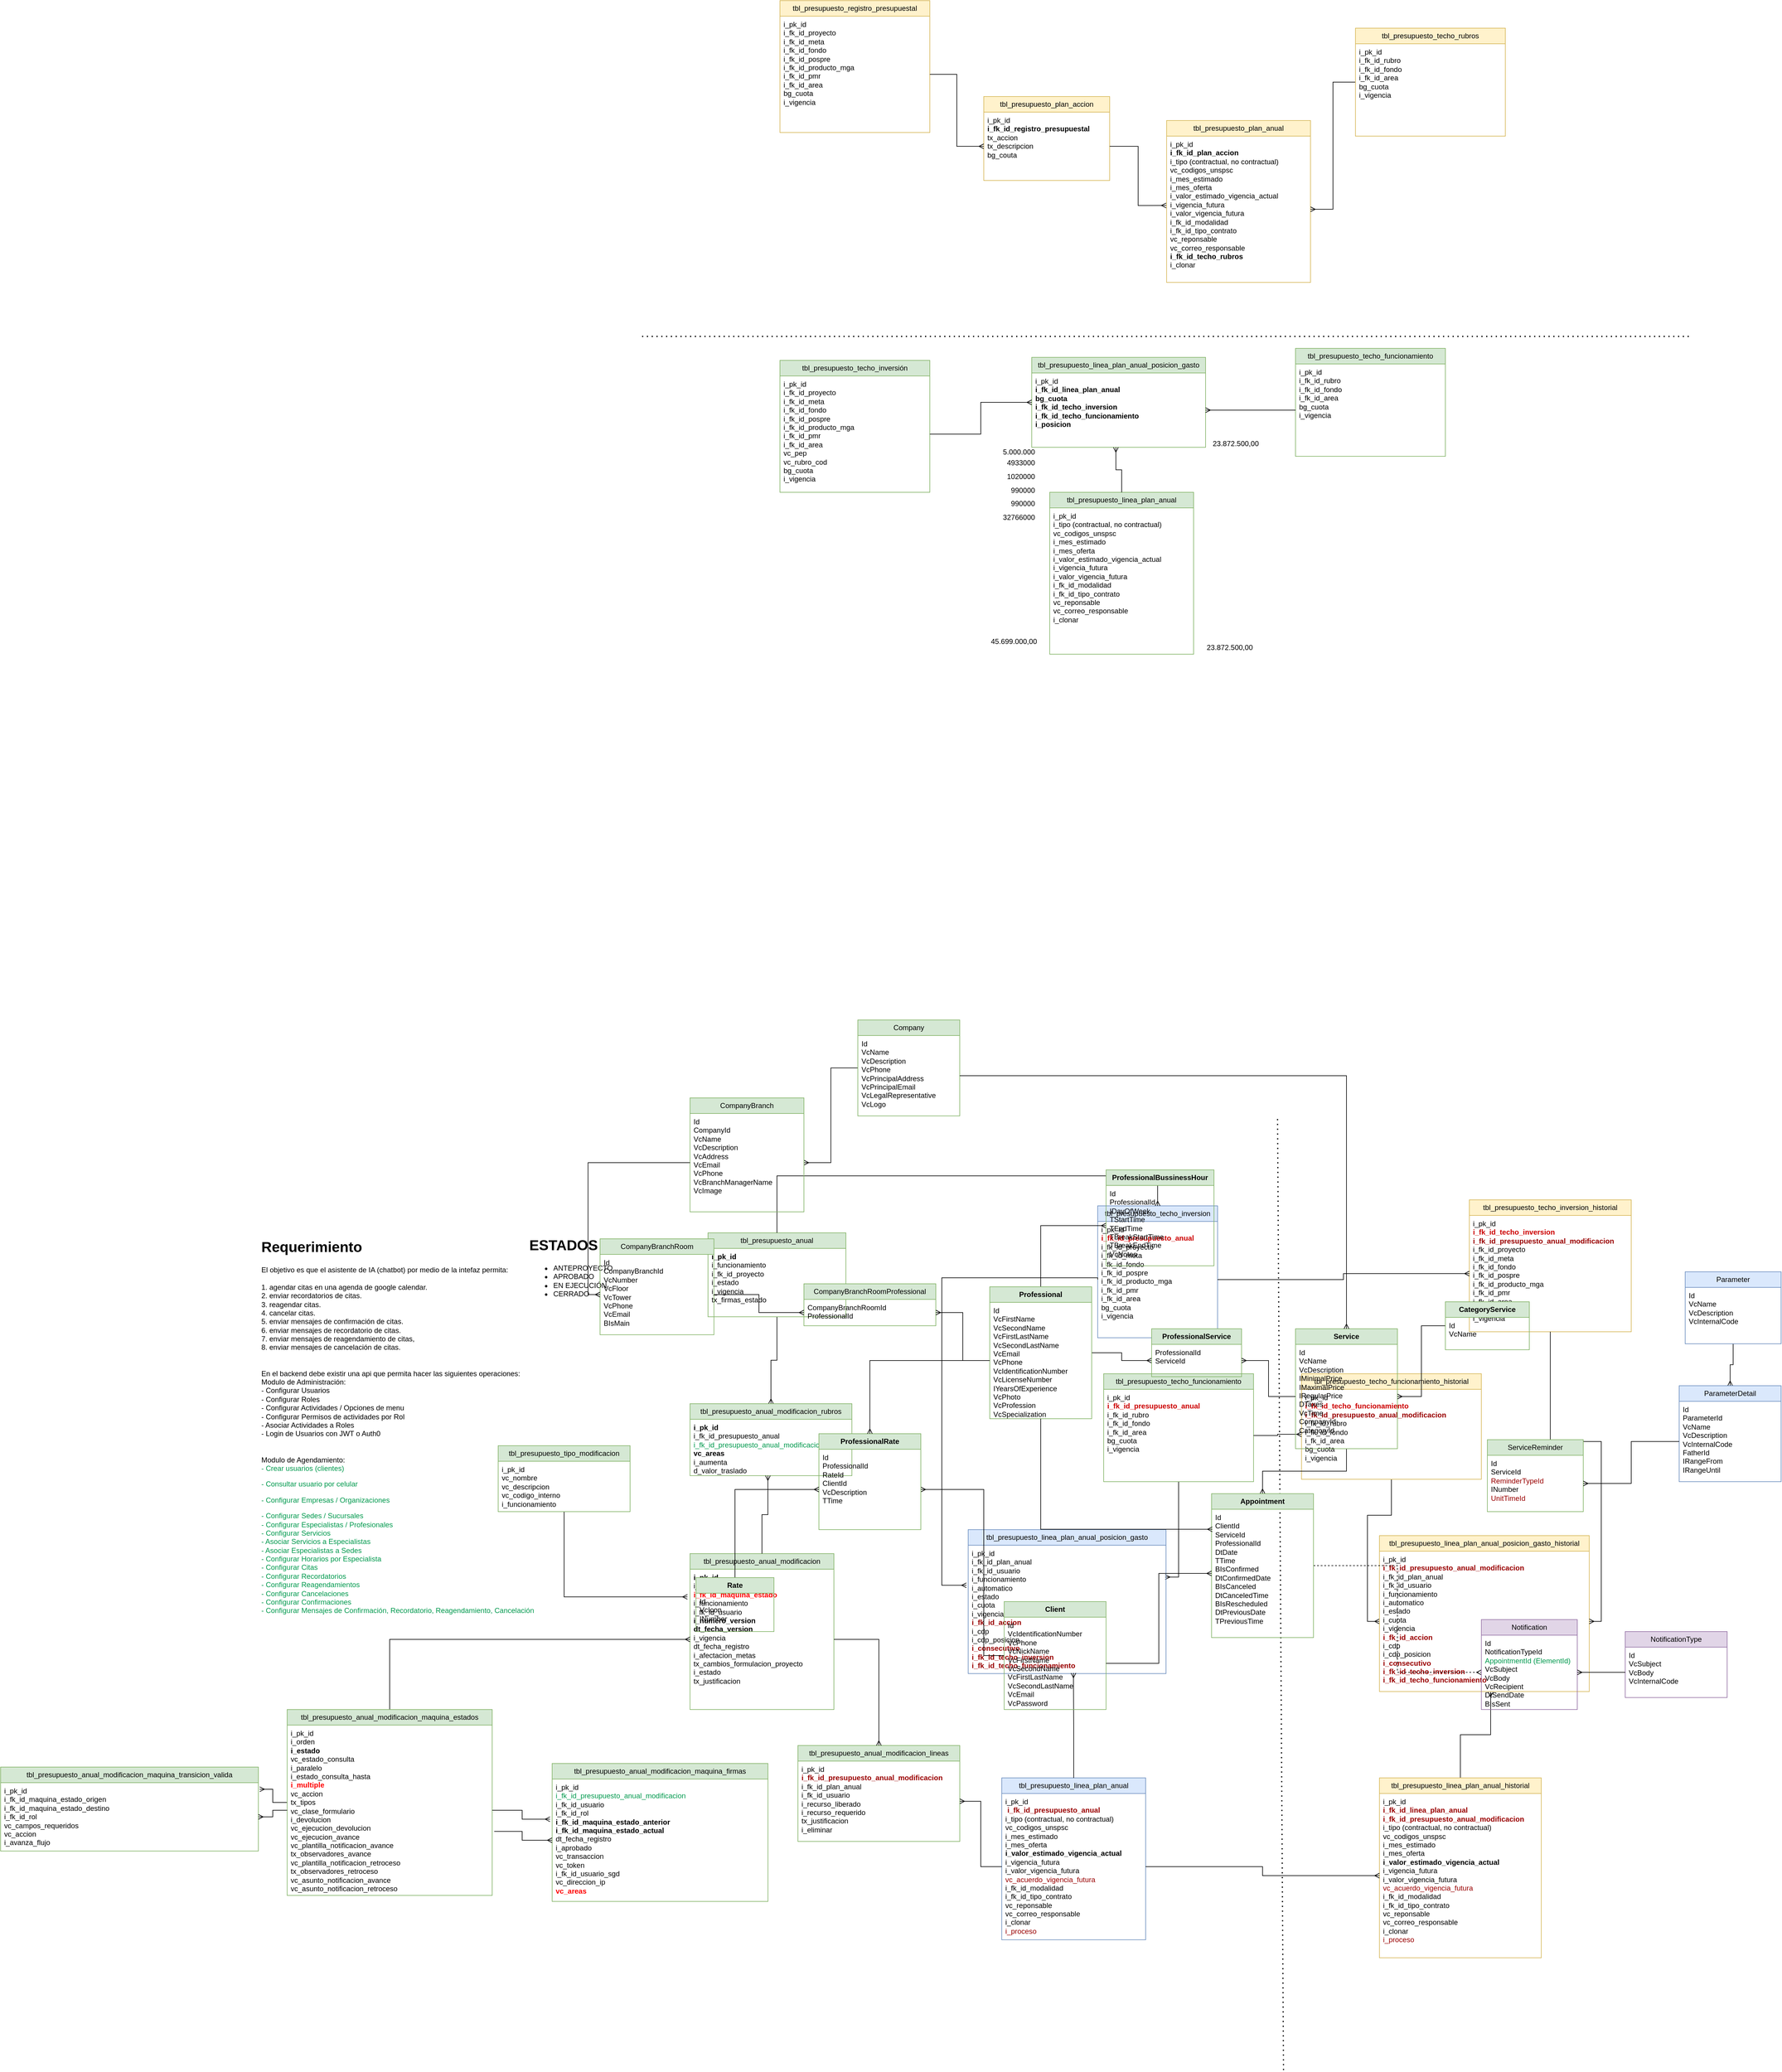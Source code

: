 <mxfile version="27.1.3" pages="4">
  <diagram id="krtX5kgxkPMbAmELGsOg" name="DIAGRAMA RELACIONAL 2024">
    <mxGraphModel grid="1" page="1" gridSize="10" guides="1" tooltips="1" connect="1" arrows="1" fold="1" pageScale="1" pageWidth="827" pageHeight="1169" math="0" shadow="0">
      <root>
        <mxCell id="0" />
        <mxCell id="1" parent="0" />
        <mxCell id="Lj4Dn3A8J4BPxPIPSTzP-1" value="tbl_presupuesto_techo_inversion" style="swimlane;fontStyle=0;childLayout=stackLayout;horizontal=1;startSize=26;fillColor=#dae8fc;horizontalStack=0;resizeParent=1;resizeParentMax=0;resizeLast=0;collapsible=1;marginBottom=0;whiteSpace=wrap;html=1;strokeColor=#6c8ebf;" vertex="1" parent="1">
          <mxGeometry x="580" y="530" width="200" height="220" as="geometry" />
        </mxCell>
        <mxCell id="Lj4Dn3A8J4BPxPIPSTzP-2" value="i_pk_id&lt;br&gt;&lt;b style=&quot;border-color: var(--border-color);&quot;&gt;&lt;font style=&quot;border-color: var(--border-color);&quot; color=&quot;#cc0000&quot;&gt;i_fk_id_presupuesto_anual&lt;/font&gt;&lt;/b&gt;&lt;br&gt;i_fk_id_proyecto&lt;br&gt;i_fk_id_meta&lt;br&gt;i_fk_id_fondo&lt;br&gt;i_fk_id_pospre&lt;br&gt;i_fk_id_producto_mga&lt;div&gt;i_fk_id_pmr&lt;br&gt;i_fk_id_area&lt;br&gt;bg_cuota&lt;br&gt;i_vigencia&lt;br&gt;&lt;br&gt;&lt;/div&gt;" style="text;strokeColor=none;fillColor=none;align=left;verticalAlign=top;spacingLeft=4;spacingRight=4;overflow=hidden;rotatable=0;points=[[0,0.5],[1,0.5]];portConstraint=eastwest;whiteSpace=wrap;html=1;" vertex="1" parent="Lj4Dn3A8J4BPxPIPSTzP-1">
          <mxGeometry y="26" width="200" height="194" as="geometry" />
        </mxCell>
        <mxCell id="Lj4Dn3A8J4BPxPIPSTzP-4" value="tbl_presupuesto_linea_plan_anual" style="swimlane;fontStyle=0;childLayout=stackLayout;horizontal=1;startSize=26;fillColor=#dae8fc;horizontalStack=0;resizeParent=1;resizeParentMax=0;resizeLast=0;collapsible=1;marginBottom=0;whiteSpace=wrap;html=1;strokeColor=#6c8ebf;" vertex="1" parent="1">
          <mxGeometry x="420" y="1484" width="240" height="270" as="geometry" />
        </mxCell>
        <mxCell id="Lj4Dn3A8J4BPxPIPSTzP-5" value="i_pk_id&lt;br&gt;&lt;font color=&quot;#990000&quot;&gt;&lt;b&gt;&amp;nbsp;&lt;/b&gt;&lt;b&gt;i_fk_id_presupuesto_anual&lt;/b&gt;&lt;br&gt;&lt;/font&gt;i_tipo (contractual, no contractual)&lt;br&gt;vc_codigos_unspsc&lt;br&gt;i_mes_estimado&lt;br&gt;i_mes_oferta&lt;br&gt;&lt;b&gt;i_valor_estimado_vigencia_actual&lt;/b&gt;&lt;br&gt;i_vigencia_futura&lt;br&gt;i_valor_vigencia_futura&lt;br&gt;&lt;font color=&quot;#990000&quot;&gt;vc_acuerdo_vigencia_futura&lt;/font&gt;&lt;br&gt;i_fk_id_modalidad&lt;br&gt;i_fk_id_tipo_contrato&lt;br&gt;vc_reponsable&lt;br&gt;vc_correo_responsable&lt;br&gt;i_clonar&lt;br&gt;&lt;font color=&quot;#990000&quot;&gt;i_proceso&lt;br&gt;&lt;br&gt;&lt;/font&gt;" style="text;strokeColor=none;fillColor=none;align=left;verticalAlign=top;spacingLeft=4;spacingRight=4;overflow=hidden;rotatable=0;points=[[0,0.5],[1,0.5]];portConstraint=eastwest;whiteSpace=wrap;html=1;" vertex="1" parent="Lj4Dn3A8J4BPxPIPSTzP-4">
          <mxGeometry y="26" width="240" height="244" as="geometry" />
        </mxCell>
        <mxCell id="Lj4Dn3A8J4BPxPIPSTzP-6" style="edgeStyle=orthogonalEdgeStyle;rounded=0;orthogonalLoop=1;jettySize=auto;html=1;entryX=0.996;entryY=0.248;entryDx=0;entryDy=0;entryPerimeter=0;endArrow=ERmany;endFill=0;" edge="1" parent="1" source="Lj4Dn3A8J4BPxPIPSTzP-7" target="Lj4Dn3A8J4BPxPIPSTzP-10">
          <mxGeometry relative="1" as="geometry" />
        </mxCell>
        <mxCell id="Lj4Dn3A8J4BPxPIPSTzP-7" value="tbl_presupuesto_techo_funcionamiento" style="swimlane;fontStyle=0;childLayout=stackLayout;horizontal=1;startSize=26;fillColor=#d5e8d4;horizontalStack=0;resizeParent=1;resizeParentMax=0;resizeLast=0;collapsible=1;marginBottom=0;whiteSpace=wrap;html=1;strokeColor=#82b366;" vertex="1" parent="1">
          <mxGeometry x="590" y="810" width="250" height="180" as="geometry" />
        </mxCell>
        <mxCell id="Lj4Dn3A8J4BPxPIPSTzP-8" value="i_pk_id&lt;div&gt;&lt;b style=&quot;border-color: var(--border-color);&quot;&gt;&lt;font style=&quot;border-color: var(--border-color);&quot; color=&quot;#cc0000&quot;&gt;i_fk_id_presupuesto_anual&lt;/font&gt;&lt;/b&gt;&lt;br&gt;i_fk_id_rubro&lt;br&gt;i_fk_id_fondo&lt;br&gt;i_fk_id_area&lt;br&gt;bg_cuota&lt;br&gt;i_vigencia&lt;b&gt;&lt;font color=&quot;#990000&quot;&gt;&lt;br&gt;&lt;/font&gt;&lt;/b&gt;&lt;b&gt;&lt;font color=&quot;#990000&quot;&gt;&lt;br&gt;&lt;/font&gt;&lt;/b&gt;&lt;/div&gt;" style="text;strokeColor=none;fillColor=none;align=left;verticalAlign=top;spacingLeft=4;spacingRight=4;overflow=hidden;rotatable=0;points=[[0,0.5],[1,0.5]];portConstraint=eastwest;whiteSpace=wrap;html=1;" vertex="1" parent="Lj4Dn3A8J4BPxPIPSTzP-7">
          <mxGeometry y="26" width="250" height="154" as="geometry" />
        </mxCell>
        <mxCell id="Lj4Dn3A8J4BPxPIPSTzP-9" value="tbl_presupuesto_linea_plan_anual_posicion_gasto" style="swimlane;fontStyle=0;childLayout=stackLayout;horizontal=1;startSize=26;horizontalStack=0;resizeParent=1;resizeParentMax=0;resizeLast=0;collapsible=1;marginBottom=0;whiteSpace=wrap;html=1;fillColor=#dae8fc;strokeColor=#6c8ebf;" vertex="1" parent="1">
          <mxGeometry x="364" y="1070" width="330" height="240" as="geometry" />
        </mxCell>
        <mxCell id="Lj4Dn3A8J4BPxPIPSTzP-10" value="i_pk_id&lt;br&gt;i_fk_id_plan_anual&lt;br&gt;i_fk_id_usuario&lt;br&gt;i_funcionamiento&lt;br&gt;i_automatico&lt;br&gt;i_estado&lt;br&gt;i_cuota&lt;br&gt;i_vigencia&lt;br&gt;&lt;font color=&quot;#990000&quot;&gt;&lt;b&gt;i_fk_id_accion&lt;/b&gt;&lt;/font&gt;&lt;br&gt;i_cdp&lt;br&gt;i_cdp_posicion&lt;br&gt;&lt;font color=&quot;#990000&quot;&gt;&lt;b&gt;i_consecutivo&lt;br&gt;i_fk_id_techo_inversion&lt;br&gt;i_fk_id_techo_funcionamiento&lt;br&gt;&lt;/b&gt;&lt;/font&gt;" style="text;strokeColor=none;fillColor=none;align=left;verticalAlign=top;spacingLeft=4;spacingRight=4;overflow=hidden;rotatable=0;points=[[0,0.5],[1,0.5]];portConstraint=eastwest;whiteSpace=wrap;html=1;" vertex="1" parent="Lj4Dn3A8J4BPxPIPSTzP-9">
          <mxGeometry y="26" width="330" height="214" as="geometry" />
        </mxCell>
        <mxCell id="Lj4Dn3A8J4BPxPIPSTzP-11" style="edgeStyle=orthogonalEdgeStyle;rounded=0;orthogonalLoop=1;jettySize=auto;html=1;entryX=-0.009;entryY=0.312;entryDx=0;entryDy=0;entryPerimeter=0;endArrow=ERmany;endFill=0;exitX=0;exitY=0.5;exitDx=0;exitDy=0;" edge="1" parent="1" source="Lj4Dn3A8J4BPxPIPSTzP-2" target="Lj4Dn3A8J4BPxPIPSTzP-10">
          <mxGeometry relative="1" as="geometry">
            <Array as="points">
              <mxPoint x="580" y="650" />
              <mxPoint x="320" y="650" />
              <mxPoint x="320" y="1163" />
            </Array>
          </mxGeometry>
        </mxCell>
        <mxCell id="e_FActnnmSJBb1L3Y3NF-1" value="tbl_presupuesto_anual_modificacion" style="swimlane;fontStyle=0;childLayout=stackLayout;horizontal=1;startSize=26;fillColor=#d5e8d4;horizontalStack=0;resizeParent=1;resizeParentMax=0;resizeLast=0;collapsible=1;marginBottom=0;whiteSpace=wrap;html=1;strokeColor=#82b366;" vertex="1" parent="1">
          <mxGeometry x="-100" y="1110" width="240" height="260" as="geometry" />
        </mxCell>
        <mxCell id="e_FActnnmSJBb1L3Y3NF-2" value="&lt;b style=&quot;&quot;&gt;i_pk_id&lt;/b&gt;&lt;div&gt;i_fk_id_tipo_modificacion&lt;br&gt;&lt;b style=&quot;border-color: var(--border-color); color: rgb(255, 0, 0);&quot;&gt;i_fk_id_maquina_estado&lt;/b&gt;&lt;br&gt;i_funcionamiento&lt;br&gt;i_fk_id_usuario&lt;br&gt;&lt;b&gt;i_numero_version&lt;br&gt;dt_fecha_version&lt;br&gt;&lt;/b&gt;i_vigencia&lt;br&gt;dt_fecha_registro&lt;br&gt;i_afectacion_metas&lt;br&gt;tx_cambios_formulacion_proyecto&lt;br&gt;i_estado&lt;br&gt;tx_justificacion&lt;br&gt;&lt;/div&gt;" style="text;strokeColor=none;fillColor=none;align=left;verticalAlign=top;spacingLeft=4;spacingRight=4;overflow=hidden;rotatable=0;points=[[0,0.5],[1,0.5]];portConstraint=eastwest;whiteSpace=wrap;html=1;" vertex="1" parent="e_FActnnmSJBb1L3Y3NF-1">
          <mxGeometry y="26" width="240" height="234" as="geometry" />
        </mxCell>
        <mxCell id="5fPoV8GfbvmafL2aJial-4" style="edgeStyle=orthogonalEdgeStyle;rounded=0;orthogonalLoop=1;jettySize=auto;html=1;entryX=0.5;entryY=0;entryDx=0;entryDy=0;endArrow=ERmany;endFill=0;" edge="1" parent="1" source="X6idSDZh7MJw17phyuuK-1" target="5fPoV8GfbvmafL2aJial-1">
          <mxGeometry relative="1" as="geometry" />
        </mxCell>
        <mxCell id="X6idSDZh7MJw17phyuuK-1" value="tbl_presupuesto_anual" style="swimlane;fontStyle=0;childLayout=stackLayout;horizontal=1;startSize=26;fillColor=#d5e8d4;horizontalStack=0;resizeParent=1;resizeParentMax=0;resizeLast=0;collapsible=1;marginBottom=0;whiteSpace=wrap;html=1;strokeColor=#82b366;" vertex="1" parent="1">
          <mxGeometry x="-70" y="575" width="230" height="140" as="geometry" />
        </mxCell>
        <mxCell id="X6idSDZh7MJw17phyuuK-2" value="&lt;b style=&quot;&quot;&gt;i_pk_id&lt;/b&gt;&lt;br&gt;&lt;div&gt;i_funcionamiento&lt;br&gt;i_fk_id_proyecto&lt;br&gt;i_estado&lt;/div&gt;&lt;div&gt;i_vigencia&lt;/div&gt;&lt;div&gt;tx_firmas_estado&lt;/div&gt;" style="text;strokeColor=none;fillColor=none;align=left;verticalAlign=top;spacingLeft=4;spacingRight=4;overflow=hidden;rotatable=0;points=[[0,0.5],[1,0.5]];portConstraint=eastwest;whiteSpace=wrap;html=1;" vertex="1" parent="X6idSDZh7MJw17phyuuK-1">
          <mxGeometry y="26" width="230" height="114" as="geometry" />
        </mxCell>
        <mxCell id="MqiE04Jgldp3fK6wQa_d-3" style="edgeStyle=orthogonalEdgeStyle;rounded=0;orthogonalLoop=1;jettySize=auto;html=1;entryX=-0.018;entryY=0.197;entryDx=0;entryDy=0;entryPerimeter=0;endArrow=ERmany;endFill=0;" edge="1" parent="1" source="MqiE04Jgldp3fK6wQa_d-1" target="e_FActnnmSJBb1L3Y3NF-2">
          <mxGeometry relative="1" as="geometry">
            <mxPoint x="-200" y="950" as="targetPoint" />
          </mxGeometry>
        </mxCell>
        <mxCell id="MqiE04Jgldp3fK6wQa_d-1" value="tbl_presupuesto_tipo_modificacion" style="swimlane;fontStyle=0;childLayout=stackLayout;horizontal=1;startSize=26;fillColor=#d5e8d4;horizontalStack=0;resizeParent=1;resizeParentMax=0;resizeLast=0;collapsible=1;marginBottom=0;whiteSpace=wrap;html=1;strokeColor=#82b366;" vertex="1" parent="1">
          <mxGeometry x="-420" y="930" width="220" height="110" as="geometry" />
        </mxCell>
        <mxCell id="MqiE04Jgldp3fK6wQa_d-2" value="i_pk_id&lt;br&gt;vc_nombre&lt;br&gt;vc_descripcion&lt;br&gt;vc_codigo_interno&lt;br&gt;i_funcionamiento" style="text;strokeColor=none;fillColor=none;align=left;verticalAlign=top;spacingLeft=4;spacingRight=4;overflow=hidden;rotatable=0;points=[[0,0.5],[1,0.5]];portConstraint=eastwest;whiteSpace=wrap;html=1;" vertex="1" parent="MqiE04Jgldp3fK6wQa_d-1">
          <mxGeometry y="26" width="220" height="84" as="geometry" />
        </mxCell>
        <mxCell id="UZdpoLs7xO2kqehNXP1b-1" value="tbl_presupuesto_techo_inversion_historial" style="swimlane;fontStyle=0;childLayout=stackLayout;horizontal=1;startSize=26;fillColor=#fff2cc;horizontalStack=0;resizeParent=1;resizeParentMax=0;resizeLast=0;collapsible=1;marginBottom=0;whiteSpace=wrap;html=1;strokeColor=#d6b656;" vertex="1" parent="1">
          <mxGeometry x="1200" y="520" width="270" height="220" as="geometry" />
        </mxCell>
        <mxCell id="UZdpoLs7xO2kqehNXP1b-2" value="i_pk_id&lt;br&gt;&lt;b style=&quot;border-color: var(--border-color);&quot;&gt;&lt;font style=&quot;border-color: var(--border-color);&quot; color=&quot;#cc0000&quot;&gt;i_fk_id_techo_inversion&lt;/font&gt;&lt;/b&gt;&lt;div&gt;&lt;b style=&quot;color: rgb(153, 0, 0);&quot;&gt;i_fk_id_presupuesto_anual_modificacion&lt;/b&gt;&lt;font color=&quot;#cc0000&quot;&gt;&lt;b&gt;&lt;br&gt;&lt;/b&gt;&lt;/font&gt;i_fk_id_proyecto&lt;br&gt;i_fk_id_meta&lt;br&gt;i_fk_id_fondo&lt;br&gt;i_fk_id_pospre&lt;br&gt;i_fk_id_producto_mga&lt;div&gt;i_fk_id_pmr&lt;br&gt;i_fk_id_area&lt;br&gt;bg_cuota&lt;br&gt;i_vigencia&lt;/div&gt;&lt;/div&gt;" style="text;strokeColor=none;fillColor=none;align=left;verticalAlign=top;spacingLeft=4;spacingRight=4;overflow=hidden;rotatable=0;points=[[0,0.5],[1,0.5]];portConstraint=eastwest;whiteSpace=wrap;html=1;" vertex="1" parent="UZdpoLs7xO2kqehNXP1b-1">
          <mxGeometry y="26" width="270" height="194" as="geometry" />
        </mxCell>
        <mxCell id="UZdpoLs7xO2kqehNXP1b-3" style="edgeStyle=orthogonalEdgeStyle;rounded=0;orthogonalLoop=1;jettySize=auto;html=1;exitX=0.5;exitY=0;exitDx=0;exitDy=0;endArrow=ERmany;endFill=0;entryX=0.53;entryY=1.004;entryDx=0;entryDy=0;entryPerimeter=0;" edge="1" parent="1" source="UZdpoLs7xO2kqehNXP1b-4" target="UZdpoLs7xO2kqehNXP1b-10">
          <mxGeometry relative="1" as="geometry" />
        </mxCell>
        <mxCell id="UZdpoLs7xO2kqehNXP1b-4" value="tbl_presupuesto_linea_plan_anual_historial" style="swimlane;fontStyle=0;childLayout=stackLayout;horizontal=1;startSize=26;fillColor=#fff2cc;horizontalStack=0;resizeParent=1;resizeParentMax=0;resizeLast=0;collapsible=1;marginBottom=0;whiteSpace=wrap;html=1;strokeColor=#d6b656;" vertex="1" parent="1">
          <mxGeometry x="1050" y="1484" width="270" height="300" as="geometry" />
        </mxCell>
        <mxCell id="UZdpoLs7xO2kqehNXP1b-5" value="i_pk_id&lt;br&gt;&lt;b&gt;&lt;font color=&quot;#990000&quot;&gt;i_fk_id_linea_plan_anual&lt;/font&gt;&lt;/b&gt;&lt;div&gt;&lt;font color=&quot;#990000&quot;&gt;&lt;b&gt;i_fk_id_presupuesto_anual_modificacion&lt;br&gt;&lt;/b&gt;&lt;/font&gt;i_tipo (contractual, no contractual)&lt;br&gt;vc_codigos_unspsc&lt;br&gt;i_mes_estimado&lt;br&gt;i_mes_oferta&lt;br&gt;&lt;b&gt;i_valor_estimado_vigencia_actual&lt;/b&gt;&lt;br&gt;i_vigencia_futura&lt;br&gt;i_valor_vigencia_futura&lt;br&gt;&lt;font color=&quot;#990000&quot;&gt;vc_acuerdo_vigencia_futura&lt;/font&gt;&lt;br&gt;i_fk_id_modalidad&lt;br&gt;i_fk_id_tipo_contrato&lt;br&gt;vc_reponsable&lt;br&gt;vc_correo_responsable&lt;br&gt;i_clonar&lt;br&gt;&lt;font color=&quot;#990000&quot;&gt;i_proceso&lt;br&gt;&lt;br&gt;&lt;/font&gt;&lt;/div&gt;" style="text;strokeColor=none;fillColor=none;align=left;verticalAlign=top;spacingLeft=4;spacingRight=4;overflow=hidden;rotatable=0;points=[[0,0.5],[1,0.5]];portConstraint=eastwest;whiteSpace=wrap;html=1;" vertex="1" parent="UZdpoLs7xO2kqehNXP1b-4">
          <mxGeometry y="26" width="270" height="274" as="geometry" />
        </mxCell>
        <mxCell id="UZdpoLs7xO2kqehNXP1b-6" style="edgeStyle=orthogonalEdgeStyle;rounded=0;orthogonalLoop=1;jettySize=auto;html=1;entryX=0;entryY=0.5;entryDx=0;entryDy=0;endArrow=ERmany;endFill=0;" edge="1" parent="1" source="UZdpoLs7xO2kqehNXP1b-7" target="UZdpoLs7xO2kqehNXP1b-10">
          <mxGeometry relative="1" as="geometry" />
        </mxCell>
        <mxCell id="UZdpoLs7xO2kqehNXP1b-7" value="tbl_presupuesto_techo_funcionamiento_historial" style="swimlane;fontStyle=0;childLayout=stackLayout;horizontal=1;startSize=26;fillColor=#fff2cc;horizontalStack=0;resizeParent=1;resizeParentMax=0;resizeLast=0;collapsible=1;marginBottom=0;whiteSpace=wrap;html=1;strokeColor=#d6b656;" vertex="1" parent="1">
          <mxGeometry x="920" y="810" width="300" height="176" as="geometry" />
        </mxCell>
        <mxCell id="UZdpoLs7xO2kqehNXP1b-8" value="i_pk_id&lt;br&gt;&lt;b style=&quot;border-color: var(--border-color);&quot;&gt;&lt;font style=&quot;border-color: var(--border-color);&quot; color=&quot;#cc0000&quot;&gt;i_fk_id_techo_funcionamiento&lt;br&gt;&lt;/font&gt;&lt;/b&gt;&lt;div&gt;&lt;b style=&quot;color: rgb(153, 0, 0);&quot;&gt;i_fk_id_presupuesto_anual_modificacion&lt;/b&gt;&lt;br&gt;i_fk_id_rubro&lt;br&gt;i_fk_id_fondo&lt;br&gt;i_fk_id_area&lt;br&gt;bg_cuota&lt;br&gt;i_vigencia&lt;b&gt;&lt;font color=&quot;#990000&quot;&gt;&lt;br&gt;&lt;/font&gt;&lt;/b&gt;&lt;/div&gt;" style="text;strokeColor=none;fillColor=none;align=left;verticalAlign=top;spacingLeft=4;spacingRight=4;overflow=hidden;rotatable=0;points=[[0,0.5],[1,0.5]];portConstraint=eastwest;whiteSpace=wrap;html=1;" vertex="1" parent="UZdpoLs7xO2kqehNXP1b-7">
          <mxGeometry y="26" width="300" height="150" as="geometry" />
        </mxCell>
        <mxCell id="UZdpoLs7xO2kqehNXP1b-9" value="tbl_presupuesto_linea_plan_anual_posicion_gasto_historial" style="swimlane;fontStyle=0;childLayout=stackLayout;horizontal=1;startSize=26;horizontalStack=0;resizeParent=1;resizeParentMax=0;resizeLast=0;collapsible=1;marginBottom=0;whiteSpace=wrap;html=1;fillColor=#fff2cc;strokeColor=#d6b656;" vertex="1" parent="1">
          <mxGeometry x="1050" y="1080" width="350" height="260" as="geometry" />
        </mxCell>
        <mxCell id="UZdpoLs7xO2kqehNXP1b-10" value="i_pk_id&lt;div&gt;&lt;b style=&quot;color: rgb(153, 0, 0);&quot;&gt;i_fk_id_presupuesto_anual_modificacion&lt;/b&gt;&lt;br&gt;i_fk_id_plan_anual&lt;br&gt;i_fk_id_usuario&lt;br&gt;i_funcionamiento&lt;br&gt;i_automatico&lt;br&gt;i_estado&lt;br&gt;i_cuota&lt;br&gt;i_vigencia&lt;br&gt;&lt;font color=&quot;#990000&quot;&gt;&lt;b&gt;i_fk_id_accion&lt;/b&gt;&lt;/font&gt;&lt;br&gt;i_cdp&lt;br&gt;i_cdp_posicion&lt;br&gt;&lt;font color=&quot;#990000&quot;&gt;&lt;b&gt;i_consecutivo&lt;br&gt;i_fk_id_techo_inversion&lt;br&gt;i_fk_id_techo_funcionamiento&lt;br&gt;&lt;/b&gt;&lt;/font&gt;&lt;/div&gt;" style="text;strokeColor=none;fillColor=none;align=left;verticalAlign=top;spacingLeft=4;spacingRight=4;overflow=hidden;rotatable=0;points=[[0,0.5],[1,0.5]];portConstraint=eastwest;whiteSpace=wrap;html=1;" vertex="1" parent="UZdpoLs7xO2kqehNXP1b-9">
          <mxGeometry y="26" width="350" height="234" as="geometry" />
        </mxCell>
        <mxCell id="UZdpoLs7xO2kqehNXP1b-11" style="edgeStyle=orthogonalEdgeStyle;rounded=0;orthogonalLoop=1;jettySize=auto;html=1;entryX=1;entryY=0.5;entryDx=0;entryDy=0;endArrow=ERmany;endFill=0;" edge="1" parent="1" source="UZdpoLs7xO2kqehNXP1b-1" target="UZdpoLs7xO2kqehNXP1b-10">
          <mxGeometry relative="1" as="geometry" />
        </mxCell>
        <mxCell id="UZdpoLs7xO2kqehNXP1b-13" style="edgeStyle=orthogonalEdgeStyle;rounded=0;orthogonalLoop=1;jettySize=auto;html=1;entryX=0;entryY=0.5;entryDx=0;entryDy=0;endArrow=ERmany;endFill=0;" edge="1" parent="1" source="Lj4Dn3A8J4BPxPIPSTzP-5" target="UZdpoLs7xO2kqehNXP1b-5">
          <mxGeometry relative="1" as="geometry" />
        </mxCell>
        <mxCell id="UZdpoLs7xO2kqehNXP1b-15" style="edgeStyle=orthogonalEdgeStyle;rounded=0;orthogonalLoop=1;jettySize=auto;html=1;endArrow=ERmany;endFill=0;" edge="1" parent="1" source="Lj4Dn3A8J4BPxPIPSTzP-8" target="UZdpoLs7xO2kqehNXP1b-8">
          <mxGeometry relative="1" as="geometry" />
        </mxCell>
        <mxCell id="UZdpoLs7xO2kqehNXP1b-16" style="edgeStyle=orthogonalEdgeStyle;rounded=0;orthogonalLoop=1;jettySize=auto;html=1;endArrow=ERmany;endFill=0;" edge="1" parent="1" source="Lj4Dn3A8J4BPxPIPSTzP-2" target="UZdpoLs7xO2kqehNXP1b-2">
          <mxGeometry relative="1" as="geometry" />
        </mxCell>
        <mxCell id="UZdpoLs7xO2kqehNXP1b-17" style="edgeStyle=orthogonalEdgeStyle;rounded=0;orthogonalLoop=1;jettySize=auto;html=1;entryX=0.532;entryY=0.996;entryDx=0;entryDy=0;entryPerimeter=0;endArrow=ERmany;endFill=0;" edge="1" parent="1" source="Lj4Dn3A8J4BPxPIPSTzP-4" target="Lj4Dn3A8J4BPxPIPSTzP-10">
          <mxGeometry relative="1" as="geometry" />
        </mxCell>
        <mxCell id="UXsEzBDIgBoF6G5cU0OB-1" style="edgeStyle=orthogonalEdgeStyle;rounded=0;orthogonalLoop=1;jettySize=auto;html=1;entryX=0.5;entryY=0;entryDx=0;entryDy=0;endArrow=ERmany;endFill=0;exitX=0.5;exitY=0;exitDx=0;exitDy=0;" edge="1" parent="1" source="X6idSDZh7MJw17phyuuK-1" target="Lj4Dn3A8J4BPxPIPSTzP-1">
          <mxGeometry relative="1" as="geometry">
            <Array as="points">
              <mxPoint x="45" y="480" />
              <mxPoint x="680" y="480" />
            </Array>
          </mxGeometry>
        </mxCell>
        <mxCell id="5fPoV8GfbvmafL2aJial-1" value="tbl_presupuesto_anual_modificacion_rubros" style="swimlane;fontStyle=0;childLayout=stackLayout;horizontal=1;startSize=26;fillColor=#d5e8d4;horizontalStack=0;resizeParent=1;resizeParentMax=0;resizeLast=0;collapsible=1;marginBottom=0;whiteSpace=wrap;html=1;strokeColor=#82b366;" vertex="1" parent="1">
          <mxGeometry x="-100" y="860" width="270" height="120" as="geometry" />
        </mxCell>
        <mxCell id="5fPoV8GfbvmafL2aJial-2" value="&lt;b style=&quot;&quot;&gt;i_pk_id&lt;/b&gt;&lt;br&gt;i_fk_id_presupuesto_anual&lt;br&gt;&lt;font color=&quot;#00994d&quot;&gt;i_fk_id_presupuesto_anual_modificacion&lt;/font&gt;&lt;br&gt;&lt;b&gt;vc_areas&lt;/b&gt;&lt;br&gt;i_aumenta&lt;br&gt;d_valor_traslado" style="text;strokeColor=none;fillColor=none;align=left;verticalAlign=top;spacingLeft=4;spacingRight=4;overflow=hidden;rotatable=0;points=[[0,0.5],[1,0.5]];portConstraint=eastwest;whiteSpace=wrap;html=1;" vertex="1" parent="5fPoV8GfbvmafL2aJial-1">
          <mxGeometry y="26" width="270" height="94" as="geometry" />
        </mxCell>
        <mxCell id="5fPoV8GfbvmafL2aJial-5" style="edgeStyle=orthogonalEdgeStyle;rounded=0;orthogonalLoop=1;jettySize=auto;html=1;entryX=0.481;entryY=1;entryDx=0;entryDy=0;entryPerimeter=0;endArrow=ERmany;endFill=0;" edge="1" parent="1" source="e_FActnnmSJBb1L3Y3NF-1" target="5fPoV8GfbvmafL2aJial-2">
          <mxGeometry relative="1" as="geometry" />
        </mxCell>
        <mxCell id="tdAnEounmnDUxcbXG-jJ-1" style="edgeStyle=orthogonalEdgeStyle;rounded=0;orthogonalLoop=1;jettySize=auto;html=1;entryX=1.005;entryY=0.096;entryDx=0;entryDy=0;entryPerimeter=0;endArrow=ERmany;endFill=0;" edge="1" parent="1" source="tdAnEounmnDUxcbXG-jJ-2" target="tdAnEounmnDUxcbXG-jJ-8">
          <mxGeometry relative="1" as="geometry" />
        </mxCell>
        <mxCell id="tdAnEounmnDUxcbXG-jJ-11" style="edgeStyle=orthogonalEdgeStyle;rounded=0;orthogonalLoop=1;jettySize=auto;html=1;endArrow=ERmany;endFill=0;exitX=0.5;exitY=0;exitDx=0;exitDy=0;" edge="1" parent="1" source="tdAnEounmnDUxcbXG-jJ-2" target="e_FActnnmSJBb1L3Y3NF-2">
          <mxGeometry relative="1" as="geometry" />
        </mxCell>
        <mxCell id="tdAnEounmnDUxcbXG-jJ-2" value="tbl_presupuesto_anual_modificacion_maquina_estados" style="swimlane;fontStyle=0;childLayout=stackLayout;horizontal=1;startSize=26;fillColor=#d5e8d4;horizontalStack=0;resizeParent=1;resizeParentMax=0;resizeLast=0;collapsible=1;marginBottom=0;whiteSpace=wrap;html=1;strokeColor=#82b366;" vertex="1" parent="1">
          <mxGeometry x="-772" y="1370" width="342" height="310" as="geometry" />
        </mxCell>
        <mxCell id="tdAnEounmnDUxcbXG-jJ-3" value="i_pk_id&lt;br&gt;i_orden&lt;br&gt;&lt;b&gt;i_estado&lt;/b&gt;&lt;br&gt;vc_estado_consulta&lt;br&gt;i_paralelo&lt;br&gt;i_estado_consulta_hasta&lt;br&gt;&lt;b style=&quot;border-color: var(--border-color); color: rgb(255, 0, 0);&quot;&gt;i_multiple&lt;/b&gt;&lt;br&gt;vc_accion&lt;br&gt;tx_tipos&lt;br&gt;vc_clase_formulario&lt;br&gt;i_devolucion&lt;br&gt;vc_ejecucion_devolucion&lt;br&gt;vc_ejecucion_avance&lt;br&gt;vc_plantilla_notificacion_avance&lt;br&gt;tx_observadores_avance&lt;br&gt;vc_plantilla_notificacion_retroceso&lt;br&gt;tx_observadores_retroceso&lt;br&gt;vc_asunto_notificacion_avance&lt;br&gt;vc_asunto_notificacion_retroceso&lt;br&gt;" style="text;strokeColor=none;fillColor=none;align=left;verticalAlign=top;spacingLeft=4;spacingRight=4;overflow=hidden;rotatable=0;points=[[0,0.5],[1,0.5]];portConstraint=eastwest;whiteSpace=wrap;html=1;" vertex="1" parent="tdAnEounmnDUxcbXG-jJ-2">
          <mxGeometry y="26" width="342" height="284" as="geometry" />
        </mxCell>
        <mxCell id="tdAnEounmnDUxcbXG-jJ-4" value="tbl_presupuesto_anual_modificacion_maquina_firmas" style="swimlane;fontStyle=0;childLayout=stackLayout;horizontal=1;startSize=26;fillColor=#d5e8d4;horizontalStack=0;resizeParent=1;resizeParentMax=0;resizeLast=0;collapsible=1;marginBottom=0;whiteSpace=wrap;html=1;strokeColor=#82b366;" vertex="1" parent="1">
          <mxGeometry x="-330" y="1460" width="360" height="230" as="geometry" />
        </mxCell>
        <mxCell id="tdAnEounmnDUxcbXG-jJ-5" value="i_pk_id&lt;br&gt;&lt;font color=&quot;#00994d&quot;&gt;i_fk_id_presupuesto_anual_modificacion&lt;/font&gt;&lt;br&gt;i_fk_id_usuario&lt;div&gt;i_fk_id_rol&lt;br&gt;&lt;b&gt;i_fk_id_maquina_estado_anterior&lt;br&gt;i_fk_id_maquina_estado_actual&lt;/b&gt;&lt;br&gt;dt_fecha_registro&lt;br&gt;i_aprobado&lt;br&gt;vc_transaccion&lt;br&gt;vc_token&lt;br&gt;i_fk_id_usuario_sgd&lt;br&gt;vc_direccion_ip&lt;br&gt;&lt;font color=&quot;#ff0000&quot;&gt;&lt;b&gt;vc_areas&lt;/b&gt;&lt;/font&gt;&lt;/div&gt;" style="text;strokeColor=none;fillColor=none;align=left;verticalAlign=top;spacingLeft=4;spacingRight=4;overflow=hidden;rotatable=0;points=[[0,0.5],[1,0.5]];portConstraint=eastwest;whiteSpace=wrap;html=1;" vertex="1" parent="tdAnEounmnDUxcbXG-jJ-4">
          <mxGeometry y="26" width="360" height="204" as="geometry" />
        </mxCell>
        <mxCell id="tdAnEounmnDUxcbXG-jJ-6" style="edgeStyle=orthogonalEdgeStyle;rounded=0;orthogonalLoop=1;jettySize=auto;html=1;exitX=1;exitY=0.5;exitDx=0;exitDy=0;endArrow=ERmany;endFill=0;entryX=-0.01;entryY=0.328;entryDx=0;entryDy=0;entryPerimeter=0;" edge="1" parent="1" source="tdAnEounmnDUxcbXG-jJ-3" target="tdAnEounmnDUxcbXG-jJ-5">
          <mxGeometry relative="1" as="geometry" />
        </mxCell>
        <mxCell id="tdAnEounmnDUxcbXG-jJ-7" value="tbl_presupuesto_anual_modificacion_maquina_transicion_valida" style="swimlane;fontStyle=0;childLayout=stackLayout;horizontal=1;startSize=26;fillColor=#d5e8d4;horizontalStack=0;resizeParent=1;resizeParentMax=0;resizeLast=0;collapsible=1;marginBottom=0;whiteSpace=wrap;html=1;strokeColor=#82b366;" vertex="1" parent="1">
          <mxGeometry x="-1250" y="1466" width="430" height="140" as="geometry" />
        </mxCell>
        <mxCell id="tdAnEounmnDUxcbXG-jJ-8" value="&lt;div&gt;i_pk_id&lt;/div&gt;&lt;div&gt;i_fk_id_maquina_estado_origen&lt;/div&gt;&lt;div&gt;i_fk_id_maquina_estado_destino&lt;/div&gt;&lt;div&gt;i_fk_id_rol&lt;/div&gt;&lt;div&gt;&lt;span style=&quot;background-color: initial;&quot;&gt;vc_campos_requeridos&lt;/span&gt;&lt;/div&gt;&lt;div&gt;vc_accion&lt;/div&gt;&lt;div&gt;i_avanza_flujo&lt;/div&gt;" style="text;strokeColor=none;fillColor=none;align=left;verticalAlign=top;spacingLeft=4;spacingRight=4;overflow=hidden;rotatable=0;points=[[0,0.5],[1,0.5]];portConstraint=eastwest;whiteSpace=wrap;html=1;" vertex="1" parent="tdAnEounmnDUxcbXG-jJ-7">
          <mxGeometry y="26" width="430" height="114" as="geometry" />
        </mxCell>
        <mxCell id="tdAnEounmnDUxcbXG-jJ-9" style="edgeStyle=orthogonalEdgeStyle;rounded=0;orthogonalLoop=1;jettySize=auto;html=1;entryX=1;entryY=0.5;entryDx=0;entryDy=0;endArrow=ERmany;endFill=0;" edge="1" parent="1" source="tdAnEounmnDUxcbXG-jJ-3" target="tdAnEounmnDUxcbXG-jJ-8">
          <mxGeometry relative="1" as="geometry" />
        </mxCell>
        <mxCell id="tdAnEounmnDUxcbXG-jJ-10" style="edgeStyle=orthogonalEdgeStyle;rounded=0;orthogonalLoop=1;jettySize=auto;html=1;exitX=1.01;exitY=0.624;exitDx=0;exitDy=0;exitPerimeter=0;endArrow=ERmany;endFill=0;" edge="1" parent="1" source="tdAnEounmnDUxcbXG-jJ-3" target="tdAnEounmnDUxcbXG-jJ-5">
          <mxGeometry relative="1" as="geometry" />
        </mxCell>
        <mxCell id="tdAnEounmnDUxcbXG-jJ-12" value="" style="endArrow=none;dashed=1;html=1;dashPattern=1 3;strokeWidth=2;rounded=0;" edge="1" parent="1">
          <mxGeometry width="50" height="50" relative="1" as="geometry">
            <mxPoint x="890" y="1971.25" as="sourcePoint" />
            <mxPoint x="880" y="380" as="targetPoint" />
          </mxGeometry>
        </mxCell>
        <mxCell id="WgdDbeekC5Nsq-D7ox0X-1" value="tbl_presupuesto_anual_modificacion_lineas" style="swimlane;fontStyle=0;childLayout=stackLayout;horizontal=1;startSize=26;fillColor=#d5e8d4;horizontalStack=0;resizeParent=1;resizeParentMax=0;resizeLast=0;collapsible=1;marginBottom=0;whiteSpace=wrap;html=1;strokeColor=#82b366;" vertex="1" parent="1">
          <mxGeometry x="80" y="1430" width="270" height="160" as="geometry" />
        </mxCell>
        <mxCell id="WgdDbeekC5Nsq-D7ox0X-2" value="i_pk_id&lt;br&gt;&lt;b style=&quot;color: rgb(153, 0, 0);&quot;&gt;i_fk_id_presupuesto_anual_modificacion&lt;/b&gt;&lt;br&gt;i_fk_id_plan_anual&lt;br&gt;i_fk_id_usuario&lt;br&gt;i_recurso_liberado&lt;br&gt;i_recurso_requerido&lt;br&gt;tx_justificacion&lt;br&gt;i_eliminar" style="text;strokeColor=none;fillColor=none;align=left;verticalAlign=top;spacingLeft=4;spacingRight=4;overflow=hidden;rotatable=0;points=[[0,0.5],[1,0.5]];portConstraint=eastwest;whiteSpace=wrap;html=1;" vertex="1" parent="WgdDbeekC5Nsq-D7ox0X-1">
          <mxGeometry y="26" width="270" height="134" as="geometry" />
        </mxCell>
        <mxCell id="WgdDbeekC5Nsq-D7ox0X-3" style="edgeStyle=orthogonalEdgeStyle;rounded=0;orthogonalLoop=1;jettySize=auto;html=1;endArrow=ERmany;endFill=0;" edge="1" parent="1" source="Lj4Dn3A8J4BPxPIPSTzP-5" target="WgdDbeekC5Nsq-D7ox0X-2">
          <mxGeometry relative="1" as="geometry" />
        </mxCell>
        <mxCell id="WgdDbeekC5Nsq-D7ox0X-4" style="edgeStyle=orthogonalEdgeStyle;rounded=0;orthogonalLoop=1;jettySize=auto;html=1;entryX=0.5;entryY=0;entryDx=0;entryDy=0;endArrow=ERmany;endFill=0;" edge="1" parent="1" source="e_FActnnmSJBb1L3Y3NF-2" target="WgdDbeekC5Nsq-D7ox0X-1">
          <mxGeometry relative="1" as="geometry" />
        </mxCell>
        <mxCell id="tpz14fZgIcNkChMqF840-1" value="&lt;h1 style=&quot;margin-top: 0px;&quot;&gt;ESTADOS PAABS&lt;/h1&gt;&lt;p&gt;&lt;/p&gt;&lt;ul&gt;&lt;li&gt;ANTEPROYECTO&lt;/li&gt;&lt;li&gt;APROBADO&lt;/li&gt;&lt;li&gt;EN EJECUCIÓN&lt;/li&gt;&lt;li&gt;CERRADO&lt;/li&gt;&lt;/ul&gt;&lt;p&gt;&lt;/p&gt;" style="text;html=1;whiteSpace=wrap;overflow=hidden;rounded=0;" vertex="1" parent="1">
          <mxGeometry x="-370" y="575" width="230" height="140" as="geometry" />
        </mxCell>
        <mxCell id="BQU2L5mNluAh4qWuteC--1" value="tbl_presupuesto_registro_presupuestal" style="swimlane;fontStyle=0;childLayout=stackLayout;horizontal=1;startSize=26;horizontalStack=0;resizeParent=1;resizeParentMax=0;resizeLast=0;collapsible=1;marginBottom=0;whiteSpace=wrap;html=1;fillColor=#fff2cc;strokeColor=#d6b656;" vertex="1" parent="1">
          <mxGeometry x="50" y="-1480" width="250" height="220" as="geometry" />
        </mxCell>
        <mxCell id="BQU2L5mNluAh4qWuteC--2" value="i_pk_id&lt;br&gt;i_fk_id_proyecto&lt;br&gt;i_fk_id_meta&lt;br&gt;i_fk_id_fondo&lt;br&gt;i_fk_id_pospre&lt;br&gt;i_fk_id_producto_mga&lt;div&gt;i_fk_id_pmr&lt;br&gt;i_fk_id_area&lt;br&gt;bg_cuota&lt;br&gt;i_vigencia&lt;br&gt;&lt;br&gt;&lt;/div&gt;" style="text;strokeColor=none;fillColor=none;align=left;verticalAlign=top;spacingLeft=4;spacingRight=4;overflow=hidden;rotatable=0;points=[[0,0.5],[1,0.5]];portConstraint=eastwest;whiteSpace=wrap;html=1;" vertex="1" parent="BQU2L5mNluAh4qWuteC--1">
          <mxGeometry y="26" width="250" height="194" as="geometry" />
        </mxCell>
        <mxCell id="BQU2L5mNluAh4qWuteC--3" value="tbl_presupuesto_plan_accion" style="swimlane;fontStyle=0;childLayout=stackLayout;horizontal=1;startSize=26;horizontalStack=0;resizeParent=1;resizeParentMax=0;resizeLast=0;collapsible=1;marginBottom=0;whiteSpace=wrap;html=1;fillColor=#fff2cc;strokeColor=#d6b656;" vertex="1" parent="1">
          <mxGeometry x="390" y="-1320" width="210" height="140" as="geometry" />
        </mxCell>
        <mxCell id="BQU2L5mNluAh4qWuteC--4" value="i_pk_id&lt;br&gt;&lt;b&gt;i_fk_id_registro_presupuestal&lt;/b&gt;&lt;div&gt;tx_accion&lt;/div&gt;&lt;div&gt;tx_descripcion&lt;/div&gt;&lt;div&gt;bg_couta&lt;br&gt;&lt;div&gt;&lt;div&gt;&lt;br&gt;&lt;/div&gt;&lt;/div&gt;&lt;/div&gt;" style="text;strokeColor=none;fillColor=none;align=left;verticalAlign=top;spacingLeft=4;spacingRight=4;overflow=hidden;rotatable=0;points=[[0,0.5],[1,0.5]];portConstraint=eastwest;whiteSpace=wrap;html=1;" vertex="1" parent="BQU2L5mNluAh4qWuteC--3">
          <mxGeometry y="26" width="210" height="114" as="geometry" />
        </mxCell>
        <mxCell id="BQU2L5mNluAh4qWuteC--5" style="edgeStyle=orthogonalEdgeStyle;rounded=0;orthogonalLoop=1;jettySize=auto;html=1;endArrow=ERmany;endFill=0;" edge="1" parent="1" source="BQU2L5mNluAh4qWuteC--2" target="BQU2L5mNluAh4qWuteC--4">
          <mxGeometry relative="1" as="geometry" />
        </mxCell>
        <mxCell id="BQU2L5mNluAh4qWuteC--6" value="tbl_presupuesto_plan_anual" style="swimlane;fontStyle=0;childLayout=stackLayout;horizontal=1;startSize=26;horizontalStack=0;resizeParent=1;resizeParentMax=0;resizeLast=0;collapsible=1;marginBottom=0;whiteSpace=wrap;html=1;fillColor=#fff2cc;strokeColor=#d6b656;" vertex="1" parent="1">
          <mxGeometry x="695" y="-1280" width="240" height="270" as="geometry" />
        </mxCell>
        <mxCell id="BQU2L5mNluAh4qWuteC--7" value="i_pk_id&lt;div&gt;&lt;b&gt;i_fk_id_plan_accion&lt;/b&gt;&lt;br&gt;i_tipo (contractual, no contractual)&lt;br&gt;vc_codigos_unspsc&lt;br&gt;i_mes_estimado&lt;br&gt;i_mes_oferta&lt;br&gt;i_valor_estimado_vigencia_actual&lt;br&gt;i_vigencia_futura&lt;br&gt;i_valor_vigencia_futura&lt;br&gt;i_fk_id_modalidad&lt;br&gt;i_fk_id_tipo_contrato&lt;br&gt;vc_reponsable&lt;br&gt;vc_correo_responsable&lt;/div&gt;&lt;div&gt;&lt;b&gt;i_fk_id_techo_rubros&lt;/b&gt;&lt;br&gt;i_clonar&lt;br&gt;&lt;font color=&quot;#990000&quot;&gt;&lt;br&gt;&lt;br&gt;&lt;/font&gt;&lt;/div&gt;" style="text;strokeColor=none;fillColor=none;align=left;verticalAlign=top;spacingLeft=4;spacingRight=4;overflow=hidden;rotatable=0;points=[[0,0.5],[1,0.5]];portConstraint=eastwest;whiteSpace=wrap;html=1;" vertex="1" parent="BQU2L5mNluAh4qWuteC--6">
          <mxGeometry y="26" width="240" height="244" as="geometry" />
        </mxCell>
        <mxCell id="BQU2L5mNluAh4qWuteC--8" style="edgeStyle=orthogonalEdgeStyle;rounded=0;orthogonalLoop=1;jettySize=auto;html=1;entryX=-0.003;entryY=0.474;entryDx=0;entryDy=0;entryPerimeter=0;endArrow=ERmany;endFill=0;" edge="1" parent="1" source="BQU2L5mNluAh4qWuteC--4" target="BQU2L5mNluAh4qWuteC--7">
          <mxGeometry relative="1" as="geometry" />
        </mxCell>
        <mxCell id="BQU2L5mNluAh4qWuteC--11" style="edgeStyle=orthogonalEdgeStyle;rounded=0;orthogonalLoop=1;jettySize=auto;html=1;endArrow=ERmany;endFill=0;" edge="1" parent="1" source="BQU2L5mNluAh4qWuteC--9" target="BQU2L5mNluAh4qWuteC--7">
          <mxGeometry relative="1" as="geometry" />
        </mxCell>
        <mxCell id="BQU2L5mNluAh4qWuteC--9" value="tbl_presupuesto_techo_rubros" style="swimlane;fontStyle=0;childLayout=stackLayout;horizontal=1;startSize=26;horizontalStack=0;resizeParent=1;resizeParentMax=0;resizeLast=0;collapsible=1;marginBottom=0;whiteSpace=wrap;html=1;fillColor=#fff2cc;strokeColor=#d6b656;" vertex="1" parent="1">
          <mxGeometry x="1010" y="-1434" width="250" height="180" as="geometry" />
        </mxCell>
        <mxCell id="BQU2L5mNluAh4qWuteC--10" value="i_pk_id&lt;div&gt;i_fk_id_rubro&lt;br&gt;i_fk_id_fondo&lt;br&gt;i_fk_id_area&lt;br&gt;bg_cuota&lt;br&gt;i_vigencia&lt;b&gt;&lt;font color=&quot;#990000&quot;&gt;&lt;br&gt;&lt;/font&gt;&lt;/b&gt;&lt;b&gt;&lt;font color=&quot;#990000&quot;&gt;&lt;br&gt;&lt;/font&gt;&lt;/b&gt;&lt;/div&gt;" style="text;strokeColor=none;fillColor=none;align=left;verticalAlign=top;spacingLeft=4;spacingRight=4;overflow=hidden;rotatable=0;points=[[0,0.5],[1,0.5]];portConstraint=eastwest;whiteSpace=wrap;html=1;" vertex="1" parent="BQU2L5mNluAh4qWuteC--9">
          <mxGeometry y="26" width="250" height="154" as="geometry" />
        </mxCell>
        <mxCell id="NCpZM5YkyZVnHjuQ1xKI-1" value="" style="endArrow=none;dashed=1;html=1;dashPattern=1 3;strokeWidth=2;rounded=0;" edge="1" parent="1">
          <mxGeometry width="50" height="50" relative="1" as="geometry">
            <mxPoint x="-180" y="-920" as="sourcePoint" />
            <mxPoint x="1570" y="-920" as="targetPoint" />
          </mxGeometry>
        </mxCell>
        <mxCell id="NCpZM5YkyZVnHjuQ1xKI-2" value="tbl_presupuesto_techo_inversión" style="swimlane;fontStyle=0;childLayout=stackLayout;horizontal=1;startSize=26;horizontalStack=0;resizeParent=1;resizeParentMax=0;resizeLast=0;collapsible=1;marginBottom=0;whiteSpace=wrap;html=1;fillColor=#d5e8d4;strokeColor=#82b366;" vertex="1" parent="1">
          <mxGeometry x="50" y="-880" width="250" height="220" as="geometry" />
        </mxCell>
        <mxCell id="NCpZM5YkyZVnHjuQ1xKI-3" value="i_pk_id&lt;br&gt;i_fk_id_proyecto&lt;br&gt;i_fk_id_meta&lt;br&gt;i_fk_id_fondo&lt;br&gt;i_fk_id_pospre&lt;br&gt;i_fk_id_producto_mga&lt;div&gt;i_fk_id_pmr&lt;br&gt;i_fk_id_area&lt;/div&gt;&lt;div&gt;vc_pep&lt;/div&gt;&lt;div&gt;vc_rubro_cod&lt;br&gt;bg_cuota&lt;br&gt;i_vigencia&lt;br&gt;&lt;br&gt;&lt;/div&gt;" style="text;strokeColor=none;fillColor=none;align=left;verticalAlign=top;spacingLeft=4;spacingRight=4;overflow=hidden;rotatable=0;points=[[0,0.5],[1,0.5]];portConstraint=eastwest;whiteSpace=wrap;html=1;" vertex="1" parent="NCpZM5YkyZVnHjuQ1xKI-2">
          <mxGeometry y="26" width="250" height="194" as="geometry" />
        </mxCell>
        <mxCell id="NCpZM5YkyZVnHjuQ1xKI-4" value="tbl_presupuesto_linea_plan_anual" style="swimlane;fontStyle=0;childLayout=stackLayout;horizontal=1;startSize=26;horizontalStack=0;resizeParent=1;resizeParentMax=0;resizeLast=0;collapsible=1;marginBottom=0;whiteSpace=wrap;html=1;fillColor=#d5e8d4;strokeColor=#82b366;" vertex="1" parent="1">
          <mxGeometry x="500" y="-660" width="240" height="270" as="geometry" />
        </mxCell>
        <mxCell id="NCpZM5YkyZVnHjuQ1xKI-5" value="i_pk_id&lt;div&gt;i_tipo (contractual, no contractual)&lt;br&gt;vc_codigos_unspsc&lt;br&gt;i_mes_estimado&lt;br&gt;i_mes_oferta&lt;br&gt;i_valor_estimado_vigencia_actual&lt;br&gt;i_vigencia_futura&lt;br&gt;i_valor_vigencia_futura&lt;br&gt;i_fk_id_modalidad&lt;br&gt;i_fk_id_tipo_contrato&lt;br&gt;vc_reponsable&lt;br&gt;vc_correo_responsable&lt;/div&gt;&lt;div&gt;i_clonar&lt;br&gt;&lt;font color=&quot;#990000&quot;&gt;&lt;br&gt;&lt;br&gt;&lt;/font&gt;&lt;/div&gt;" style="text;strokeColor=none;fillColor=none;align=left;verticalAlign=top;spacingLeft=4;spacingRight=4;overflow=hidden;rotatable=0;points=[[0,0.5],[1,0.5]];portConstraint=eastwest;whiteSpace=wrap;html=1;" vertex="1" parent="NCpZM5YkyZVnHjuQ1xKI-4">
          <mxGeometry y="26" width="240" height="244" as="geometry" />
        </mxCell>
        <mxCell id="NCpZM5YkyZVnHjuQ1xKI-6" value="tbl_presupuesto_techo_funcionamiento" style="swimlane;fontStyle=0;childLayout=stackLayout;horizontal=1;startSize=26;horizontalStack=0;resizeParent=1;resizeParentMax=0;resizeLast=0;collapsible=1;marginBottom=0;whiteSpace=wrap;html=1;fillColor=#d5e8d4;strokeColor=#82b366;" vertex="1" parent="1">
          <mxGeometry x="910" y="-900" width="250" height="180" as="geometry" />
        </mxCell>
        <mxCell id="NCpZM5YkyZVnHjuQ1xKI-7" value="i_pk_id&lt;div&gt;i_fk_id_rubro&lt;br&gt;i_fk_id_fondo&lt;br&gt;i_fk_id_area&lt;br&gt;bg_cuota&lt;br&gt;i_vigencia&lt;b&gt;&lt;font color=&quot;#990000&quot;&gt;&lt;br&gt;&lt;/font&gt;&lt;/b&gt;&lt;b&gt;&lt;font color=&quot;#990000&quot;&gt;&lt;br&gt;&lt;/font&gt;&lt;/b&gt;&lt;/div&gt;" style="text;strokeColor=none;fillColor=none;align=left;verticalAlign=top;spacingLeft=4;spacingRight=4;overflow=hidden;rotatable=0;points=[[0,0.5],[1,0.5]];portConstraint=eastwest;whiteSpace=wrap;html=1;" vertex="1" parent="NCpZM5YkyZVnHjuQ1xKI-6">
          <mxGeometry y="26" width="250" height="154" as="geometry" />
        </mxCell>
        <mxCell id="NCpZM5YkyZVnHjuQ1xKI-8" value="tbl_presupuesto_linea_plan_anual_posicion_gasto" style="swimlane;fontStyle=0;childLayout=stackLayout;horizontal=1;startSize=26;horizontalStack=0;resizeParent=1;resizeParentMax=0;resizeLast=0;collapsible=1;marginBottom=0;whiteSpace=wrap;html=1;fillColor=#d5e8d4;strokeColor=#82b366;" vertex="1" parent="1">
          <mxGeometry x="470" y="-885" width="290" height="150" as="geometry" />
        </mxCell>
        <mxCell id="NCpZM5YkyZVnHjuQ1xKI-9" value="i_pk_id&lt;div&gt;&lt;b&gt;i_fk_id_linea_plan_anual&lt;/b&gt;&lt;/div&gt;&lt;div&gt;&lt;b&gt;bg_cuota&lt;/b&gt;&lt;/div&gt;&lt;div&gt;&lt;b&gt;i_fk_id_techo_inversion&lt;/b&gt;&lt;/div&gt;&lt;div&gt;&lt;b&gt;i_fk_id_techo_funcionamiento&lt;/b&gt;&lt;/div&gt;&lt;div&gt;&lt;b&gt;i_posicion&lt;/b&gt;&lt;/div&gt;&lt;div&gt;&lt;font color=&quot;#990000&quot;&gt;&lt;br&gt;&lt;br&gt;&lt;/font&gt;&lt;/div&gt;" style="text;strokeColor=none;fillColor=none;align=left;verticalAlign=top;spacingLeft=4;spacingRight=4;overflow=hidden;rotatable=0;points=[[0,0.5],[1,0.5]];portConstraint=eastwest;whiteSpace=wrap;html=1;" vertex="1" parent="NCpZM5YkyZVnHjuQ1xKI-8">
          <mxGeometry y="26" width="290" height="124" as="geometry" />
        </mxCell>
        <mxCell id="NCpZM5YkyZVnHjuQ1xKI-10" style="edgeStyle=orthogonalEdgeStyle;rounded=0;orthogonalLoop=1;jettySize=auto;html=1;entryX=0;entryY=0.5;entryDx=0;entryDy=0;endArrow=ERmany;endFill=0;" edge="1" parent="1" source="NCpZM5YkyZVnHjuQ1xKI-3" target="NCpZM5YkyZVnHjuQ1xKI-8">
          <mxGeometry relative="1" as="geometry" />
        </mxCell>
        <mxCell id="NCpZM5YkyZVnHjuQ1xKI-11" style="edgeStyle=orthogonalEdgeStyle;rounded=0;orthogonalLoop=1;jettySize=auto;html=1;endArrow=ERmany;endFill=0;" edge="1" parent="1" source="NCpZM5YkyZVnHjuQ1xKI-7" target="NCpZM5YkyZVnHjuQ1xKI-9">
          <mxGeometry relative="1" as="geometry" />
        </mxCell>
        <mxCell id="NCpZM5YkyZVnHjuQ1xKI-12" style="edgeStyle=orthogonalEdgeStyle;rounded=0;orthogonalLoop=1;jettySize=auto;html=1;entryX=0.484;entryY=1.001;entryDx=0;entryDy=0;entryPerimeter=0;endArrow=ERmany;endFill=0;" edge="1" parent="1" source="NCpZM5YkyZVnHjuQ1xKI-4" target="NCpZM5YkyZVnHjuQ1xKI-9">
          <mxGeometry relative="1" as="geometry" />
        </mxCell>
        <mxCell id="NCpZM5YkyZVnHjuQ1xKI-13" value="&lt;br&gt;&lt;table border=&quot;0&quot; cellpadding=&quot;0&quot; cellspacing=&quot;0&quot; width=&quot;200&quot; style=&quot;border-collapse:&lt;br/&gt; collapse;width:150pt&quot;&gt; &lt;colgroup&gt;&lt;col width=&quot;200&quot; style=&quot;mso-width-source:userset;mso-width-alt:6400;width:150pt&quot;&gt;&lt;/colgroup&gt; &lt;tbody&gt;&lt;tr height=&quot;23&quot; style=&quot;mso-height-source:userset;height:17.0pt&quot;&gt;  &lt;td height=&quot;23&quot; class=&quot;xl64&quot; align=&quot;left&quot; width=&quot;200&quot; style=&quot;height:17.0pt;&lt;br/&gt;  width:150pt&quot;&gt;&lt;span style=&quot;mso-spacerun:yes&quot;&gt;&amp;nbsp; &amp;nbsp; &amp;nbsp; &amp;nbsp; &amp;nbsp; &amp;nbsp; &amp;nbsp; &amp;nbsp; &amp;nbsp; &amp;nbsp; &amp;nbsp;&lt;br&gt;  &lt;/span&gt;&lt;span style=&quot;white-space: pre;&quot;&gt;&#x9;&lt;/span&gt;&lt;span style=&quot;white-space: pre;&quot;&gt;&#x9;&lt;/span&gt;&lt;span style=&quot;white-space: pre;&quot;&gt;&#x9;&lt;/span&gt;&lt;span style=&quot;white-space: pre;&quot;&gt;&#x9;&lt;/span&gt;&lt;span style=&quot;white-space: pre;&quot;&gt;&#x9;&lt;/span&gt;&lt;span style=&quot;white-space: pre;&quot;&gt;&#x9;&lt;/span&gt;&lt;span style=&quot;white-space: pre;&quot;&gt;&#x9;&lt;/span&gt;&lt;span style=&quot;white-space: pre;&quot;&gt;&#x9;&lt;/span&gt;&lt;span style=&quot;white-space: pre;&quot;&gt;&#x9;&lt;/span&gt;5.000.000 &lt;/td&gt; &lt;/tr&gt; &lt;tr height=&quot;23&quot; style=&quot;mso-height-source:userset;height:17.0pt&quot;&gt;  &lt;td height=&quot;23&quot; align=&quot;right&quot; style=&quot;height:17.0pt&quot;&gt;4933000&lt;/td&gt; &lt;/tr&gt; &lt;tr height=&quot;23&quot; style=&quot;mso-height-source:userset;height:17.0pt&quot;&gt;  &lt;td height=&quot;23&quot; align=&quot;right&quot; style=&quot;height:17.0pt&quot;&gt;1020000&lt;/td&gt; &lt;/tr&gt; &lt;tr height=&quot;23&quot; style=&quot;mso-height-source:userset;height:17.0pt&quot;&gt;  &lt;td height=&quot;23&quot; align=&quot;right&quot; style=&quot;height:17.0pt&quot;&gt;990000&lt;/td&gt; &lt;/tr&gt; &lt;tr height=&quot;23&quot; style=&quot;mso-height-source:userset;height:17.0pt&quot;&gt;  &lt;td height=&quot;23&quot; align=&quot;right&quot; style=&quot;height:17.0pt&quot;&gt;990000&lt;/td&gt; &lt;/tr&gt; &lt;tr height=&quot;23&quot; style=&quot;mso-height-source:userset;height:17.0pt&quot;&gt;  &lt;td height=&quot;23&quot; align=&quot;right&quot; style=&quot;height:17.0pt&quot;&gt;32766000&lt;/td&gt; &lt;/tr&gt;&lt;/tbody&gt;&lt;/table&gt;" style="text;whiteSpace=wrap;html=1;" vertex="1" parent="1">
          <mxGeometry x="180" y="-770" width="290" height="200" as="geometry" />
        </mxCell>
        <mxCell id="NCpZM5YkyZVnHjuQ1xKI-14" value="&lt;br&gt;&lt;br&gt;&lt;br&gt;&lt;br&gt;&lt;br&gt;&lt;br&gt;&lt;br&gt;&lt;table border=&quot;0&quot; cellpadding=&quot;0&quot; cellspacing=&quot;0&quot; width=&quot;200&quot; style=&quot;border-collapse:&lt;br/&gt; collapse;width:150pt&quot;&gt; &lt;colgroup&gt;&lt;col width=&quot;200&quot; style=&quot;mso-width-source:userset;mso-width-alt:6400;width:150pt&quot;&gt;&lt;/colgroup&gt; &lt;tbody&gt;&lt;tr height=&quot;20&quot; style=&quot;height:15.0pt&quot;&gt;  &lt;td height=&quot;20&quot; class=&quot;xl66&quot; align=&quot;left&quot; width=&quot;200&quot; style=&quot;height:15.0pt;&lt;br/&gt;  width:150pt&quot;&gt;&lt;span style=&quot;mso-spacerun:yes&quot;&gt;&amp;nbsp; &amp;nbsp; &amp;nbsp; &amp;nbsp; &amp;nbsp;&amp;nbsp;&lt;br&gt;  &lt;/span&gt;45.699.000,00 &lt;/td&gt; &lt;/tr&gt;&lt;/tbody&gt;&lt;/table&gt;" style="text;whiteSpace=wrap;html=1;" vertex="1" parent="1">
          <mxGeometry x="400" y="-540" width="90" height="150" as="geometry" />
        </mxCell>
        <mxCell id="NCpZM5YkyZVnHjuQ1xKI-15" value="&lt;table border=&quot;0&quot; cellpadding=&quot;0&quot; cellspacing=&quot;0&quot; width=&quot;200&quot; style=&quot;border-collapse:&#xa; collapse;width:150pt&quot;&gt;&#xa; &lt;colgroup&gt;&lt;col width=&quot;200&quot; style=&quot;mso-width-source:userset;mso-width-alt:6400;width:150pt&quot;&gt;&#xa; &lt;/colgroup&gt;&lt;tbody&gt;&lt;tr height=&quot;23&quot; style=&quot;mso-height-source:userset;height:17.0pt&quot;&gt;&#xa;&#xa;  &lt;td height=&quot;23&quot; class=&quot;xl66&quot; align=&quot;left&quot; width=&quot;200&quot; style=&quot;height:17.0pt;&#xa;  width:150pt&quot;&gt;&lt;span style=&quot;mso-spacerun:yes&quot;&gt;&amp;nbsp;&amp;nbsp;&amp;nbsp;&amp;nbsp;&amp;nbsp;&amp;nbsp;&amp;nbsp;&amp;nbsp;&amp;nbsp;&amp;nbsp;&amp;nbsp;&amp;nbsp;&amp;nbsp;&amp;nbsp;&amp;nbsp;&amp;nbsp;&amp;nbsp;&amp;nbsp;&amp;nbsp;&amp;nbsp;&amp;nbsp;&amp;nbsp;&amp;nbsp;&amp;nbsp;&amp;nbsp;&amp;nbsp;&amp;nbsp;&amp;nbsp;&amp;nbsp;&amp;nbsp;&amp;nbsp;&amp;nbsp;&amp;nbsp;&amp;nbsp;&amp;nbsp;&amp;nbsp;&#xa;  &lt;/span&gt;23.872.500,00 &lt;/td&gt;&#xa;&#xa; &lt;/tr&gt;&#xa;&lt;/tbody&gt;&lt;/table&gt;" style="text;whiteSpace=wrap;html=1;" vertex="1" parent="1">
          <mxGeometry x="760" y="-530" width="230" height="150" as="geometry" />
        </mxCell>
        <mxCell id="NCpZM5YkyZVnHjuQ1xKI-16" value="&lt;table border=&quot;0&quot; cellpadding=&quot;0&quot; cellspacing=&quot;0&quot; width=&quot;200&quot; style=&quot;border-collapse:&#xa; collapse;width:150pt&quot;&gt;&#xa; &lt;colgroup&gt;&lt;col width=&quot;200&quot; style=&quot;mso-width-source:userset;mso-width-alt:6400;width:150pt&quot;&gt;&#xa; &lt;/colgroup&gt;&lt;tbody&gt;&lt;tr height=&quot;23&quot; style=&quot;mso-height-source:userset;height:17.0pt&quot;&gt;&#xa;&#xa;  &lt;td height=&quot;23&quot; class=&quot;xl66&quot; align=&quot;left&quot; width=&quot;200&quot; style=&quot;height:17.0pt;&#xa;  width:150pt&quot;&gt;&lt;span style=&quot;mso-spacerun:yes&quot;&gt;&amp;nbsp;&amp;nbsp;&amp;nbsp;&amp;nbsp;&amp;nbsp;&amp;nbsp;&amp;nbsp;&amp;nbsp;&amp;nbsp;&amp;nbsp;&amp;nbsp;&amp;nbsp;&amp;nbsp;&amp;nbsp;&amp;nbsp;&amp;nbsp;&amp;nbsp;&amp;nbsp;&amp;nbsp;&amp;nbsp;&amp;nbsp;&amp;nbsp;&amp;nbsp;&amp;nbsp;&amp;nbsp;&amp;nbsp;&amp;nbsp;&amp;nbsp;&amp;nbsp;&amp;nbsp;&amp;nbsp;&amp;nbsp;&amp;nbsp;&amp;nbsp;&amp;nbsp;&amp;nbsp;&#xa;  &lt;/span&gt;23.872.500,00 &lt;/td&gt;&#xa;&#xa; &lt;/tr&gt;&#xa;&lt;/tbody&gt;&lt;/table&gt;" style="text;whiteSpace=wrap;html=1;" vertex="1" parent="1">
          <mxGeometry x="770" y="-870" width="230" height="150" as="geometry" />
        </mxCell>
        <mxCell id="0IgyRWV2TMcVL3cPQavd-1" style="edgeStyle=orthogonalEdgeStyle;rounded=0;orthogonalLoop=1;jettySize=auto;html=1;endArrow=ERmany;endFill=0;" edge="1" parent="1" source="0IgyRWV2TMcVL3cPQavd-2" target="0IgyRWV2TMcVL3cPQavd-6">
          <mxGeometry relative="1" as="geometry" />
        </mxCell>
        <mxCell id="0IgyRWV2TMcVL3cPQavd-2" value="Company" style="swimlane;fontStyle=0;childLayout=stackLayout;horizontal=1;startSize=26;fillColor=#d5e8d4;horizontalStack=0;resizeParent=1;resizeParentMax=0;resizeLast=0;collapsible=1;marginBottom=0;whiteSpace=wrap;html=1;strokeColor=#82b366;" vertex="1" parent="1">
          <mxGeometry x="179.91" y="220" width="170" height="160" as="geometry" />
        </mxCell>
        <mxCell id="0IgyRWV2TMcVL3cPQavd-3" value="Id&lt;br&gt;VcName&lt;br&gt;VcDescription&lt;br&gt;&lt;div&gt;VcPhone&lt;/div&gt;&lt;div&gt;VcPrincipalAddress&lt;/div&gt;&lt;div&gt;VcPrincipalEmail&lt;/div&gt;&lt;div&gt;VcLegalRepresentative&lt;/div&gt;&lt;div&gt;VcLogo&lt;/div&gt;" style="text;strokeColor=none;fillColor=none;align=left;verticalAlign=top;spacingLeft=4;spacingRight=4;overflow=hidden;rotatable=0;points=[[0,0.5],[1,0.5]];portConstraint=eastwest;whiteSpace=wrap;html=1;" vertex="1" parent="0IgyRWV2TMcVL3cPQavd-2">
          <mxGeometry y="26" width="170" height="134" as="geometry" />
        </mxCell>
        <mxCell id="0IgyRWV2TMcVL3cPQavd-4" value="&lt;h1&gt;Requerimiento&lt;/h1&gt;&lt;p&gt;El objetivo es que el asistente de IA (chatbot) por medio de la intefaz permita:&lt;br&gt;&lt;br&gt;1. agendar citas en una agenda de google calendar.&lt;br&gt;2. enviar recordatorios de citas.&lt;br&gt;3. reagendar citas.&lt;br&gt;4. cancelar citas.&lt;br&gt;5. enviar mensajes de confirmación de citas.&lt;br&gt;6. enviar mensajes de recordatorio de citas.&lt;br&gt;7. enviar mensajes de reagendamiento de citas,&lt;br&gt;8. enviar mensajes de cancelación de citas.&lt;br&gt;&lt;br&gt;&lt;br&gt;En el backend debe existir una api que permita hacer las siguientes operaciones:&lt;br&gt;Modulo de Administración:&lt;br&gt;- Configurar Usuarios&lt;br&gt;- Configurar Roles&lt;br&gt;- Configurar Actividades / Opciones de menu &lt;br&gt;- Configurar Permisos de actividades por Rol&lt;br&gt;- Asociar Actividades a Roles&lt;br&gt;- Login de Usuarios con JWT o Auth0&lt;br&gt;&lt;br&gt;&lt;br&gt;Modulo de Agendamiento:&lt;br&gt;&lt;font color=&quot;#00994d&quot;&gt;- Crear usuarios (clientes)&lt;/font&gt;&lt;/p&gt;&lt;p&gt;&lt;font color=&quot;#00994d&quot;&gt;- Consultar usuario por celular&lt;/font&gt;&lt;/p&gt;&lt;p&gt;&lt;span style=&quot;color: rgb(0, 153, 77); background-color: initial;&quot;&gt;- Configurar Empresas / Organizaciones&lt;/span&gt;&lt;/p&gt;&lt;p&gt;&lt;font color=&quot;#00994d&quot;&gt;- Configurar Sedes / Sucursales&lt;br&gt;- Configurar Especialistas / Profesionales&lt;br&gt;- Configurar Servicios&lt;br&gt;- Asociar Servicios a Especialistas&lt;/font&gt;&lt;br&gt;&lt;font color=&quot;#00994d&quot;&gt;- Asociar Especialistas a Sedes&lt;br&gt;- Configurar Horarios por Especialista&lt;br&gt;- Configurar Citas&lt;/font&gt;&lt;br&gt;&lt;font color=&quot;#00994d&quot;&gt;- Configurar Recordatorios&lt;br&gt;- Configurar Reagendamientos&lt;/font&gt;&lt;br&gt;&lt;font color=&quot;#00994d&quot;&gt;- Configurar Cancelaciones&lt;br&gt;- Configurar Confirmaciones&lt;/font&gt;&lt;br&gt;&lt;font color=&quot;#00994d&quot;&gt;- Configurar Mensajes de Confirmación, Recordatorio, Reagendamiento, Cancelación&lt;/font&gt;&lt;br&gt;&lt;/p&gt;" style="text;html=1;spacing=5;spacingTop=-20;whiteSpace=wrap;overflow=hidden;rounded=0;" vertex="1" parent="1">
          <mxGeometry x="-820" y="579" width="510" height="651" as="geometry" />
        </mxCell>
        <mxCell id="0IgyRWV2TMcVL3cPQavd-5" value="CompanyBranch" style="swimlane;fontStyle=0;childLayout=stackLayout;horizontal=1;startSize=26;fillColor=#d5e8d4;horizontalStack=0;resizeParent=1;resizeParentMax=0;resizeLast=0;collapsible=1;marginBottom=0;whiteSpace=wrap;html=1;strokeColor=#82b366;" vertex="1" parent="1">
          <mxGeometry x="-100" y="350" width="190" height="190" as="geometry" />
        </mxCell>
        <mxCell id="0IgyRWV2TMcVL3cPQavd-6" value="Id&lt;br&gt;CompanyId&lt;br&gt;VcName&lt;br&gt;VcDescription&lt;br&gt;&lt;div&gt;VcAddress&lt;/div&gt;&lt;div&gt;VcEmail&lt;/div&gt;&lt;div&gt;VcPhone&lt;br&gt;&lt;/div&gt;&lt;div&gt;VcBranchManagerName&lt;/div&gt;&lt;div&gt;VcImage&lt;/div&gt;" style="text;strokeColor=none;fillColor=none;align=left;verticalAlign=top;spacingLeft=4;spacingRight=4;overflow=hidden;rotatable=0;points=[[0,0.5],[1,0.5]];portConstraint=eastwest;whiteSpace=wrap;html=1;" vertex="1" parent="0IgyRWV2TMcVL3cPQavd-5">
          <mxGeometry y="26" width="190" height="164" as="geometry" />
        </mxCell>
        <mxCell id="0IgyRWV2TMcVL3cPQavd-7" value="CompanyBranchRoom" style="swimlane;fontStyle=0;childLayout=stackLayout;horizontal=1;startSize=26;fillColor=#d5e8d4;horizontalStack=0;resizeParent=1;resizeParentMax=0;resizeLast=0;collapsible=1;marginBottom=0;whiteSpace=wrap;html=1;strokeColor=#82b366;" vertex="1" parent="1">
          <mxGeometry x="-250.09" y="585" width="190" height="160" as="geometry" />
        </mxCell>
        <mxCell id="0IgyRWV2TMcVL3cPQavd-8" value="Id&lt;br&gt;CompanyBranchId&lt;br&gt;VcNumber&lt;br&gt;VcFloor&lt;br&gt;VcTower&lt;div&gt;VcPhone&lt;/div&gt;&lt;div&gt;VcEmail&lt;/div&gt;&lt;div&gt;BIsMain&lt;/div&gt;" style="text;strokeColor=none;fillColor=none;align=left;verticalAlign=top;spacingLeft=4;spacingRight=4;overflow=hidden;rotatable=0;points=[[0,0.5],[1,0.5]];portConstraint=eastwest;whiteSpace=wrap;html=1;" vertex="1" parent="0IgyRWV2TMcVL3cPQavd-7">
          <mxGeometry y="26" width="190" height="134" as="geometry" />
        </mxCell>
        <mxCell id="0IgyRWV2TMcVL3cPQavd-9" style="edgeStyle=orthogonalEdgeStyle;rounded=0;orthogonalLoop=1;jettySize=auto;html=1;entryX=0;entryY=0.5;entryDx=0;entryDy=0;endArrow=ERmany;endFill=0;" edge="1" parent="1" source="0IgyRWV2TMcVL3cPQavd-6" target="0IgyRWV2TMcVL3cPQavd-8">
          <mxGeometry relative="1" as="geometry" />
        </mxCell>
        <mxCell id="0IgyRWV2TMcVL3cPQavd-10" style="edgeStyle=orthogonalEdgeStyle;rounded=0;orthogonalLoop=1;jettySize=auto;html=1;entryX=0;entryY=0.5;entryDx=0;entryDy=0;endArrow=ERmany;endFill=0;" edge="1" parent="1" source="0IgyRWV2TMcVL3cPQavd-12" target="0IgyRWV2TMcVL3cPQavd-18">
          <mxGeometry relative="1" as="geometry" />
        </mxCell>
        <mxCell id="0IgyRWV2TMcVL3cPQavd-11" style="edgeStyle=orthogonalEdgeStyle;rounded=0;orthogonalLoop=1;jettySize=auto;html=1;endArrow=ERmany;endFill=0;" edge="1" parent="1" source="0IgyRWV2TMcVL3cPQavd-12" target="0IgyRWV2TMcVL3cPQavd-21">
          <mxGeometry relative="1" as="geometry" />
        </mxCell>
        <mxCell id="0IgyRWV2TMcVL3cPQavd-12" value="&lt;b&gt;Professional&lt;/b&gt;" style="swimlane;fontStyle=0;childLayout=stackLayout;horizontal=1;startSize=26;fillColor=#d5e8d4;horizontalStack=0;resizeParent=1;resizeParentMax=0;resizeLast=0;collapsible=1;marginBottom=0;whiteSpace=wrap;html=1;strokeColor=#82b366;" vertex="1" parent="1">
          <mxGeometry x="400" y="665" width="170" height="220" as="geometry" />
        </mxCell>
        <mxCell id="0IgyRWV2TMcVL3cPQavd-13" value="Id&lt;br&gt;VcFirstName&lt;br&gt;VcSecondName&lt;br&gt;VcFirstLastName&lt;br&gt;VcSecondLastName&lt;br&gt;VcEmail&lt;div&gt;VcPhone&lt;/div&gt;&lt;div&gt;VcIdentificationNumber&lt;/div&gt;&lt;div&gt;VcLicenseNumber&lt;/div&gt;&lt;div&gt;IYearsOfExperience&lt;/div&gt;&lt;div&gt;VcPhoto&lt;/div&gt;&lt;div&gt;VcProfession&lt;/div&gt;&lt;div&gt;VcSpecialization&lt;/div&gt;" style="text;strokeColor=none;fillColor=none;align=left;verticalAlign=top;spacingLeft=4;spacingRight=4;overflow=hidden;rotatable=0;points=[[0,0.5],[1,0.5]];portConstraint=eastwest;whiteSpace=wrap;html=1;" vertex="1" parent="0IgyRWV2TMcVL3cPQavd-12">
          <mxGeometry y="26" width="170" height="194" as="geometry" />
        </mxCell>
        <mxCell id="0IgyRWV2TMcVL3cPQavd-14" style="edgeStyle=orthogonalEdgeStyle;rounded=0;orthogonalLoop=1;jettySize=auto;html=1;entryX=0.5;entryY=0;entryDx=0;entryDy=0;endArrow=ERmany;endFill=0;" edge="1" parent="1" source="0IgyRWV2TMcVL3cPQavd-15" target="0IgyRWV2TMcVL3cPQavd-30">
          <mxGeometry relative="1" as="geometry" />
        </mxCell>
        <mxCell id="0IgyRWV2TMcVL3cPQavd-15" value="&lt;b&gt;Service&lt;/b&gt;" style="swimlane;fontStyle=0;childLayout=stackLayout;horizontal=1;startSize=26;fillColor=#d5e8d4;horizontalStack=0;resizeParent=1;resizeParentMax=0;resizeLast=0;collapsible=1;marginBottom=0;whiteSpace=wrap;html=1;strokeColor=#82b366;" vertex="1" parent="1">
          <mxGeometry x="910" y="735" width="170" height="200" as="geometry" />
        </mxCell>
        <mxCell id="0IgyRWV2TMcVL3cPQavd-16" value="Id&lt;br&gt;VcName&lt;br&gt;VcDescription&lt;br&gt;IMinimalPrice&lt;br&gt;IMaximalPrice&lt;br&gt;IRegularPrice&lt;br&gt;DTaxes&lt;div&gt;VcTime&lt;/div&gt;&lt;div&gt;CompanyId&lt;/div&gt;&lt;div&gt;CategoryId&lt;/div&gt;" style="text;strokeColor=none;fillColor=none;align=left;verticalAlign=top;spacingLeft=4;spacingRight=4;overflow=hidden;rotatable=0;points=[[0,0.5],[1,0.5]];portConstraint=eastwest;whiteSpace=wrap;html=1;" vertex="1" parent="0IgyRWV2TMcVL3cPQavd-15">
          <mxGeometry y="26" width="170" height="174" as="geometry" />
        </mxCell>
        <mxCell id="0IgyRWV2TMcVL3cPQavd-17" value="&lt;b&gt;ProfessionalService&lt;/b&gt;" style="swimlane;fontStyle=0;childLayout=stackLayout;horizontal=1;startSize=26;fillColor=#d5e8d4;horizontalStack=0;resizeParent=1;resizeParentMax=0;resizeLast=0;collapsible=1;marginBottom=0;whiteSpace=wrap;html=1;strokeColor=#82b366;" vertex="1" parent="1">
          <mxGeometry x="670" y="735" width="150" height="80" as="geometry" />
        </mxCell>
        <mxCell id="0IgyRWV2TMcVL3cPQavd-18" value="ProfessionalId&lt;br&gt;ServiceId" style="text;strokeColor=none;fillColor=none;align=left;verticalAlign=top;spacingLeft=4;spacingRight=4;overflow=hidden;rotatable=0;points=[[0,0.5],[1,0.5]];portConstraint=eastwest;whiteSpace=wrap;html=1;" vertex="1" parent="0IgyRWV2TMcVL3cPQavd-17">
          <mxGeometry y="26" width="150" height="54" as="geometry" />
        </mxCell>
        <mxCell id="0IgyRWV2TMcVL3cPQavd-19" style="edgeStyle=orthogonalEdgeStyle;rounded=0;orthogonalLoop=1;jettySize=auto;html=1;endArrow=ERmany;endFill=0;" edge="1" parent="1" source="0IgyRWV2TMcVL3cPQavd-16" target="0IgyRWV2TMcVL3cPQavd-18">
          <mxGeometry relative="1" as="geometry" />
        </mxCell>
        <mxCell id="0IgyRWV2TMcVL3cPQavd-20" value="ProfessionalBussinessHour" style="swimlane;fontStyle=1;childLayout=stackLayout;horizontal=1;startSize=26;fillColor=#d5e8d4;horizontalStack=0;resizeParent=1;resizeParentMax=0;resizeLast=0;collapsible=1;marginBottom=0;whiteSpace=wrap;html=1;strokeColor=#82b366;" vertex="1" parent="1">
          <mxGeometry x="594" y="470" width="180" height="160" as="geometry" />
        </mxCell>
        <mxCell id="0IgyRWV2TMcVL3cPQavd-21" value="Id&lt;br&gt;ProfessionalId&lt;br&gt;IDayOfWeek&lt;br&gt;TStartTime&lt;br&gt;TEndTime&lt;br&gt;TBreakStartTime&lt;br&gt;TBreakEndTime&lt;br&gt;VcNotes" style="text;strokeColor=none;fillColor=none;align=left;verticalAlign=top;spacingLeft=4;spacingRight=4;overflow=hidden;rotatable=0;points=[[0,0.5],[1,0.5]];portConstraint=eastwest;whiteSpace=wrap;html=1;" vertex="1" parent="0IgyRWV2TMcVL3cPQavd-20">
          <mxGeometry y="26" width="180" height="134" as="geometry" />
        </mxCell>
        <mxCell id="0IgyRWV2TMcVL3cPQavd-22" value="CompanyBranchRoomProfessional" style="swimlane;fontStyle=0;childLayout=stackLayout;horizontal=1;startSize=26;fillColor=#d5e8d4;horizontalStack=0;resizeParent=1;resizeParentMax=0;resizeLast=0;collapsible=1;marginBottom=0;whiteSpace=wrap;html=1;strokeColor=#82b366;" vertex="1" parent="1">
          <mxGeometry x="90" y="660" width="220" height="70" as="geometry" />
        </mxCell>
        <mxCell id="0IgyRWV2TMcVL3cPQavd-23" value="CompanyBranchRoomId&lt;br&gt;ProfessionalId" style="text;strokeColor=none;fillColor=none;align=left;verticalAlign=top;spacingLeft=4;spacingRight=4;overflow=hidden;rotatable=0;points=[[0,0.5],[1,0.5]];portConstraint=eastwest;whiteSpace=wrap;html=1;" vertex="1" parent="0IgyRWV2TMcVL3cPQavd-22">
          <mxGeometry y="26" width="220" height="44" as="geometry" />
        </mxCell>
        <mxCell id="0IgyRWV2TMcVL3cPQavd-24" style="edgeStyle=orthogonalEdgeStyle;rounded=0;orthogonalLoop=1;jettySize=auto;html=1;entryX=1;entryY=0.5;entryDx=0;entryDy=0;endArrow=ERmany;endFill=0;" edge="1" parent="1" source="0IgyRWV2TMcVL3cPQavd-13" target="0IgyRWV2TMcVL3cPQavd-23">
          <mxGeometry relative="1" as="geometry" />
        </mxCell>
        <mxCell id="0IgyRWV2TMcVL3cPQavd-25" style="edgeStyle=orthogonalEdgeStyle;rounded=0;orthogonalLoop=1;jettySize=auto;html=1;endArrow=ERmany;endFill=0;" edge="1" parent="1" source="0IgyRWV2TMcVL3cPQavd-8" target="0IgyRWV2TMcVL3cPQavd-23">
          <mxGeometry relative="1" as="geometry" />
        </mxCell>
        <mxCell id="0IgyRWV2TMcVL3cPQavd-26" style="edgeStyle=orthogonalEdgeStyle;rounded=0;orthogonalLoop=1;jettySize=auto;html=1;endArrow=ERmany;endFill=0;" edge="1" parent="1" source="0IgyRWV2TMcVL3cPQavd-27" target="0IgyRWV2TMcVL3cPQavd-52">
          <mxGeometry relative="1" as="geometry">
            <Array as="points">
              <mxPoint x="390" y="1280" />
              <mxPoint x="390" y="1003" />
            </Array>
          </mxGeometry>
        </mxCell>
        <mxCell id="0IgyRWV2TMcVL3cPQavd-27" value="&lt;b&gt;Client&lt;/b&gt;" style="swimlane;fontStyle=0;childLayout=stackLayout;horizontal=1;startSize=26;fillColor=#d5e8d4;horizontalStack=0;resizeParent=1;resizeParentMax=0;resizeLast=0;collapsible=1;marginBottom=0;whiteSpace=wrap;html=1;strokeColor=#82b366;" vertex="1" parent="1">
          <mxGeometry x="424" y="1190" width="170" height="180" as="geometry" />
        </mxCell>
        <mxCell id="0IgyRWV2TMcVL3cPQavd-28" value="Id&lt;br&gt;VcIdentificationNumber&lt;br&gt;VcPhone&lt;br&gt;VcNickName&lt;br&gt;VcFirstName&lt;br&gt;VcSecondName&lt;br&gt;VcFirstLastName&lt;br&gt;VcSecondLastName&lt;br&gt;VcEmail&lt;br&gt;&lt;div&gt;VcPassword&lt;/div&gt;" style="text;strokeColor=none;fillColor=none;align=left;verticalAlign=top;spacingLeft=4;spacingRight=4;overflow=hidden;rotatable=0;points=[[0,0.5],[1,0.5]];portConstraint=eastwest;whiteSpace=wrap;html=1;" vertex="1" parent="0IgyRWV2TMcVL3cPQavd-27">
          <mxGeometry y="26" width="170" height="154" as="geometry" />
        </mxCell>
        <mxCell id="0IgyRWV2TMcVL3cPQavd-29" style="edgeStyle=orthogonalEdgeStyle;rounded=0;orthogonalLoop=1;jettySize=auto;html=1;endArrow=ERmany;endFill=0;dashed=1;" edge="1" parent="1" source="0IgyRWV2TMcVL3cPQavd-30" target="0IgyRWV2TMcVL3cPQavd-39">
          <mxGeometry relative="1" as="geometry" />
        </mxCell>
        <mxCell id="0IgyRWV2TMcVL3cPQavd-30" value="&lt;b&gt;Appointment&lt;/b&gt;" style="swimlane;fontStyle=0;childLayout=stackLayout;horizontal=1;startSize=26;fillColor=#d5e8d4;horizontalStack=0;resizeParent=1;resizeParentMax=0;resizeLast=0;collapsible=1;marginBottom=0;whiteSpace=wrap;html=1;strokeColor=#82b366;" vertex="1" parent="1">
          <mxGeometry x="770" y="1010" width="170" height="240" as="geometry" />
        </mxCell>
        <mxCell id="0IgyRWV2TMcVL3cPQavd-31" value="Id&lt;br&gt;ClientId&lt;br&gt;ServiceId&lt;br&gt;ProfessionalId&lt;br&gt;&lt;div&gt;DtDate&lt;/div&gt;&lt;div&gt;TTime&lt;/div&gt;&lt;div&gt;BIsConfirmed&lt;/div&gt;&lt;div&gt;DtConfirmedDate&lt;/div&gt;&lt;div&gt;BIsCanceled&lt;/div&gt;&lt;div&gt;DtCanceledTime&lt;/div&gt;&lt;div&gt;BIsRescheduled&lt;/div&gt;&lt;div&gt;DtPreviousDate&lt;/div&gt;&lt;div&gt;TPreviousTime&lt;/div&gt;" style="text;strokeColor=none;fillColor=none;align=left;verticalAlign=top;spacingLeft=4;spacingRight=4;overflow=hidden;rotatable=0;points=[[0,0.5],[1,0.5]];portConstraint=eastwest;whiteSpace=wrap;html=1;" vertex="1" parent="0IgyRWV2TMcVL3cPQavd-30">
          <mxGeometry y="26" width="170" height="214" as="geometry" />
        </mxCell>
        <mxCell id="0IgyRWV2TMcVL3cPQavd-32" value="ServiceReminder" style="swimlane;fontStyle=0;childLayout=stackLayout;horizontal=1;startSize=26;fillColor=#d5e8d4;horizontalStack=0;resizeParent=1;resizeParentMax=0;resizeLast=0;collapsible=1;marginBottom=0;whiteSpace=wrap;html=1;strokeColor=#82b366;" vertex="1" parent="1">
          <mxGeometry x="1230" y="920" width="160" height="120" as="geometry" />
        </mxCell>
        <mxCell id="0IgyRWV2TMcVL3cPQavd-33" value="Id&lt;br&gt;ServiceId&lt;div&gt;&lt;font color=&quot;#990000&quot;&gt;ReminderTypeId&lt;/font&gt;&lt;/div&gt;&lt;div&gt;INumber&lt;/div&gt;&lt;div&gt;&lt;font color=&quot;#990000&quot;&gt;UnitTimeId&lt;/font&gt;&lt;/div&gt;" style="text;strokeColor=none;fillColor=none;align=left;verticalAlign=top;spacingLeft=4;spacingRight=4;overflow=hidden;rotatable=0;points=[[0,0.5],[1,0.5]];portConstraint=eastwest;whiteSpace=wrap;html=1;" vertex="1" parent="0IgyRWV2TMcVL3cPQavd-32">
          <mxGeometry y="26" width="160" height="94" as="geometry" />
        </mxCell>
        <mxCell id="0IgyRWV2TMcVL3cPQavd-34" style="edgeStyle=orthogonalEdgeStyle;rounded=0;orthogonalLoop=1;jettySize=auto;html=1;endArrow=ERmany;endFill=0;" edge="1" parent="1" source="0IgyRWV2TMcVL3cPQavd-28" target="0IgyRWV2TMcVL3cPQavd-31">
          <mxGeometry relative="1" as="geometry" />
        </mxCell>
        <mxCell id="0IgyRWV2TMcVL3cPQavd-35" style="edgeStyle=orthogonalEdgeStyle;rounded=0;orthogonalLoop=1;jettySize=auto;html=1;entryX=0.007;entryY=0.156;entryDx=0;entryDy=0;entryPerimeter=0;endArrow=ERmany;endFill=0;" edge="1" parent="1" source="0IgyRWV2TMcVL3cPQavd-12" target="0IgyRWV2TMcVL3cPQavd-31">
          <mxGeometry relative="1" as="geometry" />
        </mxCell>
        <mxCell id="0IgyRWV2TMcVL3cPQavd-36" value="NotificationType" style="swimlane;fontStyle=0;childLayout=stackLayout;horizontal=1;startSize=26;fillColor=#e1d5e7;horizontalStack=0;resizeParent=1;resizeParentMax=0;resizeLast=0;collapsible=1;marginBottom=0;whiteSpace=wrap;html=1;strokeColor=#9673a6;" vertex="1" parent="1">
          <mxGeometry x="1460" y="1240" width="170" height="110" as="geometry" />
        </mxCell>
        <mxCell id="0IgyRWV2TMcVL3cPQavd-37" value="Id&lt;br&gt;VcSubject&lt;br&gt;VcBody&lt;br&gt;VcInternalCode" style="text;strokeColor=none;fillColor=none;align=left;verticalAlign=top;spacingLeft=4;spacingRight=4;overflow=hidden;rotatable=0;points=[[0,0.5],[1,0.5]];portConstraint=eastwest;whiteSpace=wrap;html=1;" vertex="1" parent="0IgyRWV2TMcVL3cPQavd-36">
          <mxGeometry y="26" width="170" height="84" as="geometry" />
        </mxCell>
        <mxCell id="0IgyRWV2TMcVL3cPQavd-38" value="Notification" style="swimlane;fontStyle=0;childLayout=stackLayout;horizontal=1;startSize=26;fillColor=#e1d5e7;horizontalStack=0;resizeParent=1;resizeParentMax=0;resizeLast=0;collapsible=1;marginBottom=0;whiteSpace=wrap;html=1;strokeColor=#9673a6;" vertex="1" parent="1">
          <mxGeometry x="1220" y="1220" width="160" height="150" as="geometry" />
        </mxCell>
        <mxCell id="0IgyRWV2TMcVL3cPQavd-39" value="Id&lt;br&gt;NotificationTypeId&lt;br&gt;&lt;font color=&quot;#00994d&quot;&gt;AppointmentId (ElementId)&lt;/font&gt;&lt;br&gt;VcSubject&lt;br&gt;VcBody&lt;br&gt;VcRecipient&lt;br&gt;DtSendDate&lt;br&gt;BIsSent" style="text;strokeColor=none;fillColor=none;align=left;verticalAlign=top;spacingLeft=4;spacingRight=4;overflow=hidden;rotatable=0;points=[[0,0.5],[1,0.5]];portConstraint=eastwest;whiteSpace=wrap;html=1;" vertex="1" parent="0IgyRWV2TMcVL3cPQavd-38">
          <mxGeometry y="26" width="160" height="124" as="geometry" />
        </mxCell>
        <mxCell id="0IgyRWV2TMcVL3cPQavd-40" style="edgeStyle=orthogonalEdgeStyle;rounded=0;orthogonalLoop=1;jettySize=auto;html=1;entryX=1;entryY=0.5;entryDx=0;entryDy=0;endArrow=ERmany;endFill=0;" edge="1" parent="1" source="0IgyRWV2TMcVL3cPQavd-37" target="0IgyRWV2TMcVL3cPQavd-39">
          <mxGeometry relative="1" as="geometry" />
        </mxCell>
        <mxCell id="0IgyRWV2TMcVL3cPQavd-41" style="edgeStyle=orthogonalEdgeStyle;rounded=0;orthogonalLoop=1;jettySize=auto;html=1;entryX=0.5;entryY=0;entryDx=0;entryDy=0;endArrow=ERmany;endFill=0;" edge="1" parent="1" source="0IgyRWV2TMcVL3cPQavd-42" target="0IgyRWV2TMcVL3cPQavd-44">
          <mxGeometry relative="1" as="geometry" />
        </mxCell>
        <mxCell id="0IgyRWV2TMcVL3cPQavd-42" value="Parameter" style="swimlane;fontStyle=0;childLayout=stackLayout;horizontal=1;startSize=26;fillColor=#dae8fc;horizontalStack=0;resizeParent=1;resizeParentMax=0;resizeLast=0;collapsible=1;marginBottom=0;whiteSpace=wrap;html=1;strokeColor=#6c8ebf;" vertex="1" parent="1">
          <mxGeometry x="1560" y="640" width="160" height="120" as="geometry" />
        </mxCell>
        <mxCell id="0IgyRWV2TMcVL3cPQavd-43" value="Id&lt;br&gt;VcName&lt;br&gt;VcDescription&lt;br&gt;VcInternalCode" style="text;strokeColor=none;fillColor=none;align=left;verticalAlign=top;spacingLeft=4;spacingRight=4;overflow=hidden;rotatable=0;points=[[0,0.5],[1,0.5]];portConstraint=eastwest;whiteSpace=wrap;html=1;" vertex="1" parent="0IgyRWV2TMcVL3cPQavd-42">
          <mxGeometry y="26" width="160" height="94" as="geometry" />
        </mxCell>
        <mxCell id="0IgyRWV2TMcVL3cPQavd-44" value="ParameterDetail" style="swimlane;fontStyle=0;childLayout=stackLayout;horizontal=1;startSize=26;fillColor=#dae8fc;horizontalStack=0;resizeParent=1;resizeParentMax=0;resizeLast=0;collapsible=1;marginBottom=0;whiteSpace=wrap;html=1;strokeColor=#6c8ebf;" vertex="1" parent="1">
          <mxGeometry x="1550" y="830" width="170" height="160" as="geometry" />
        </mxCell>
        <mxCell id="0IgyRWV2TMcVL3cPQavd-45" value="Id&lt;br&gt;ParameterId&lt;br&gt;VcName&lt;br&gt;VcDescription&lt;br&gt;VcInternalCode&lt;br&gt;FatherId&lt;br&gt;IRangeFrom&lt;br&gt;IRangeUntil" style="text;strokeColor=none;fillColor=none;align=left;verticalAlign=top;spacingLeft=4;spacingRight=4;overflow=hidden;rotatable=0;points=[[0,0.5],[1,0.5]];portConstraint=eastwest;whiteSpace=wrap;html=1;" vertex="1" parent="0IgyRWV2TMcVL3cPQavd-44">
          <mxGeometry y="26" width="170" height="134" as="geometry" />
        </mxCell>
        <mxCell id="0IgyRWV2TMcVL3cPQavd-46" style="edgeStyle=orthogonalEdgeStyle;rounded=0;orthogonalLoop=1;jettySize=auto;html=1;endArrow=ERmany;endFill=0;" edge="1" parent="1" source="0IgyRWV2TMcVL3cPQavd-45" target="0IgyRWV2TMcVL3cPQavd-33">
          <mxGeometry relative="1" as="geometry" />
        </mxCell>
        <mxCell id="0IgyRWV2TMcVL3cPQavd-47" style="edgeStyle=orthogonalEdgeStyle;rounded=0;orthogonalLoop=1;jettySize=auto;html=1;entryX=0.5;entryY=0;entryDx=0;entryDy=0;endArrow=ERmany;endFill=0;" edge="1" parent="1" source="0IgyRWV2TMcVL3cPQavd-3" target="0IgyRWV2TMcVL3cPQavd-15">
          <mxGeometry relative="1" as="geometry" />
        </mxCell>
        <mxCell id="0IgyRWV2TMcVL3cPQavd-48" style="edgeStyle=orthogonalEdgeStyle;rounded=0;orthogonalLoop=1;jettySize=auto;html=1;endArrow=ERmany;endFill=0;" edge="1" parent="1" source="0IgyRWV2TMcVL3cPQavd-49" target="0IgyRWV2TMcVL3cPQavd-16">
          <mxGeometry relative="1" as="geometry" />
        </mxCell>
        <mxCell id="0IgyRWV2TMcVL3cPQavd-49" value="&lt;b&gt;CategoryService&lt;/b&gt;" style="swimlane;fontStyle=0;childLayout=stackLayout;horizontal=1;startSize=26;fillColor=#d5e8d4;horizontalStack=0;resizeParent=1;resizeParentMax=0;resizeLast=0;collapsible=1;marginBottom=0;whiteSpace=wrap;html=1;strokeColor=#82b366;" vertex="1" parent="1">
          <mxGeometry x="1160" y="690" width="140" height="80" as="geometry" />
        </mxCell>
        <mxCell id="0IgyRWV2TMcVL3cPQavd-50" value="Id&lt;br&gt;VcName&lt;div&gt;&lt;br/&gt;&lt;/div&gt;" style="text;strokeColor=none;fillColor=none;align=left;verticalAlign=top;spacingLeft=4;spacingRight=4;overflow=hidden;rotatable=0;points=[[0,0.5],[1,0.5]];portConstraint=eastwest;whiteSpace=wrap;html=1;" vertex="1" parent="0IgyRWV2TMcVL3cPQavd-49">
          <mxGeometry y="26" width="140" height="54" as="geometry" />
        </mxCell>
        <mxCell id="0IgyRWV2TMcVL3cPQavd-51" value="&lt;b&gt;ProfessionalRate&lt;/b&gt;" style="swimlane;fontStyle=0;childLayout=stackLayout;horizontal=1;startSize=26;fillColor=#d5e8d4;horizontalStack=0;resizeParent=1;resizeParentMax=0;resizeLast=0;collapsible=1;marginBottom=0;whiteSpace=wrap;html=1;strokeColor=#82b366;" vertex="1" parent="1">
          <mxGeometry x="115" y="910" width="170" height="160" as="geometry" />
        </mxCell>
        <mxCell id="0IgyRWV2TMcVL3cPQavd-52" value="Id&lt;br&gt;ProfessionalId&lt;div&gt;RateId&lt;/div&gt;&lt;div&gt;ClientId&lt;/div&gt;&lt;div&gt;VcDescription&lt;/div&gt;&lt;div&gt;TTime&lt;/div&gt;" style="text;strokeColor=none;fillColor=none;align=left;verticalAlign=top;spacingLeft=4;spacingRight=4;overflow=hidden;rotatable=0;points=[[0,0.5],[1,0.5]];portConstraint=eastwest;whiteSpace=wrap;html=1;" vertex="1" parent="0IgyRWV2TMcVL3cPQavd-51">
          <mxGeometry y="26" width="170" height="134" as="geometry" />
        </mxCell>
        <mxCell id="0IgyRWV2TMcVL3cPQavd-53" style="edgeStyle=orthogonalEdgeStyle;rounded=0;orthogonalLoop=1;jettySize=auto;html=1;endArrow=ERmany;endFill=0;" edge="1" parent="1" source="0IgyRWV2TMcVL3cPQavd-54" target="0IgyRWV2TMcVL3cPQavd-52">
          <mxGeometry relative="1" as="geometry" />
        </mxCell>
        <mxCell id="0IgyRWV2TMcVL3cPQavd-54" value="&lt;b&gt;Rate&lt;/b&gt;" style="swimlane;fontStyle=0;childLayout=stackLayout;horizontal=1;startSize=26;fillColor=#d5e8d4;horizontalStack=0;resizeParent=1;resizeParentMax=0;resizeLast=0;collapsible=1;marginBottom=0;whiteSpace=wrap;html=1;strokeColor=#82b366;" vertex="1" parent="1">
          <mxGeometry x="-90" y="1150" width="130" height="90" as="geometry" />
        </mxCell>
        <mxCell id="0IgyRWV2TMcVL3cPQavd-55" value="Id&lt;br&gt;VcIcon&lt;div&gt;INumber&lt;br&gt;&lt;div&gt;&lt;br&gt;&lt;/div&gt;&lt;/div&gt;" style="text;strokeColor=none;fillColor=none;align=left;verticalAlign=top;spacingLeft=4;spacingRight=4;overflow=hidden;rotatable=0;points=[[0,0.5],[1,0.5]];portConstraint=eastwest;whiteSpace=wrap;html=1;" vertex="1" parent="0IgyRWV2TMcVL3cPQavd-54">
          <mxGeometry y="26" width="130" height="64" as="geometry" />
        </mxCell>
        <mxCell id="0IgyRWV2TMcVL3cPQavd-56" style="edgeStyle=orthogonalEdgeStyle;rounded=0;orthogonalLoop=1;jettySize=auto;html=1;endArrow=ERmany;endFill=0;" edge="1" parent="1" source="0IgyRWV2TMcVL3cPQavd-13" target="0IgyRWV2TMcVL3cPQavd-51">
          <mxGeometry relative="1" as="geometry" />
        </mxCell>
      </root>
    </mxGraphModel>
  </diagram>
  <diagram id="C_Omt00Gc9m3OEiHm38n" name="C1">
    <mxGraphModel grid="1" page="1" gridSize="10" guides="1" tooltips="1" connect="1" arrows="1" fold="1" pageScale="1" pageWidth="827" pageHeight="1169" math="0" shadow="0">
      <root>
        <mxCell id="0" />
        <mxCell id="1" parent="0" />
        <object placeholders="1" c4Name="Boki AI" c4Type="Software System" c4Description="Asistente de inteligencia artificial para agendar citas" label="&lt;font style=&quot;font-size: 16px&quot;&gt;&lt;b&gt;%c4Name%&lt;/b&gt;&lt;/font&gt;&lt;div&gt;[%c4Type%]&lt;/div&gt;&lt;br&gt;&lt;div&gt;&lt;font style=&quot;font-size: 11px&quot;&gt;&lt;font color=&quot;#cccccc&quot;&gt;%c4Description%&lt;/font&gt;&lt;/div&gt;" id="crpIUiEYeAmyLxOZP9mh-1">
          <mxCell style="rounded=1;whiteSpace=wrap;html=1;labelBackgroundColor=none;fillColor=#1061B0;fontColor=#ffffff;align=center;arcSize=10;strokeColor=#0D5091;metaEdit=1;resizable=0;points=[[0.25,0,0],[0.5,0,0],[0.75,0,0],[1,0.25,0],[1,0.5,0],[1,0.75,0],[0.75,1,0],[0.5,1,0],[0.25,1,0],[0,0.75,0],[0,0.5,0],[0,0.25,0]];" vertex="1" parent="1">
            <mxGeometry x="280" y="440" width="240" height="120" as="geometry" />
          </mxCell>
        </object>
        <mxCell id="crpIUiEYeAmyLxOZP9mh-3" style="edgeStyle=orthogonalEdgeStyle;rounded=0;orthogonalLoop=1;jettySize=auto;html=1;startArrow=classic;startFill=0;" edge="1" parent="1" source="crpIUiEYeAmyLxOZP9mh-2" target="crpIUiEYeAmyLxOZP9mh-1">
          <mxGeometry relative="1" as="geometry" />
        </mxCell>
        <object placeholders="1" c4Name="WhatsApp API de META" c4Type="Software System" c4Description="expone servicio para enviar y recibir mensajes de WhatsApp" label="&lt;font style=&quot;font-size: 16px&quot;&gt;&lt;b&gt;%c4Name%&lt;/b&gt;&lt;/font&gt;&lt;div&gt;[%c4Type%]&lt;/div&gt;&lt;br&gt;&lt;div&gt;&lt;font style=&quot;font-size: 11px&quot;&gt;&lt;font color=&quot;#cccccc&quot;&gt;%c4Description%&lt;/font&gt;&lt;/div&gt;" id="crpIUiEYeAmyLxOZP9mh-2">
          <mxCell style="rounded=1;whiteSpace=wrap;html=1;labelBackgroundColor=none;fillColor=#8C8496;fontColor=#ffffff;align=center;arcSize=10;strokeColor=#736782;metaEdit=1;resizable=0;points=[[0.25,0,0],[0.5,0,0],[0.75,0,0],[1,0.25,0],[1,0.5,0],[1,0.75,0],[0.75,1,0],[0.5,1,0],[0.25,1,0],[0,0.75,0],[0,0.5,0],[0,0.25,0]];" vertex="1" parent="1">
            <mxGeometry x="280" y="230" width="240" height="120" as="geometry" />
          </mxCell>
        </object>
      </root>
    </mxGraphModel>
  </diagram>
  <diagram id="vh0nZ2deJNBbdGJryroj" name="C2">
    <mxGraphModel grid="1" page="1" gridSize="10" guides="1" tooltips="1" connect="1" arrows="1" fold="1" pageScale="1" pageWidth="827" pageHeight="1169" math="0" shadow="0">
      <root>
        <mxCell id="0" />
        <mxCell id="1" parent="0" />
        <mxCell id="dV6X5Ra7WUjtRyFXyARA-5" style="edgeStyle=orthogonalEdgeStyle;rounded=0;orthogonalLoop=1;jettySize=auto;html=1;" edge="1" parent="1" source="dV6X5Ra7WUjtRyFXyARA-1" target="dV6X5Ra7WUjtRyFXyARA-3">
          <mxGeometry relative="1" as="geometry" />
        </mxCell>
        <object placeholders="1" c4Name="Boki-api" c4Type="Container" c4Technology="NestJs" c4Description="Centralizar peticiones sobre estructuras de datos" label="&lt;font style=&quot;font-size: 16px&quot;&gt;&lt;b&gt;%c4Name%&lt;/b&gt;&lt;/font&gt;&lt;div&gt;[%c4Type%: %c4Technology%]&lt;/div&gt;&lt;br&gt;&lt;div&gt;&lt;font style=&quot;font-size: 11px&quot;&gt;&lt;font color=&quot;#E6E6E6&quot;&gt;%c4Description%&lt;/font&gt;&lt;/div&gt;" id="dV6X5Ra7WUjtRyFXyARA-1">
          <mxCell style="rounded=1;whiteSpace=wrap;html=1;fontSize=11;labelBackgroundColor=none;fillColor=#23A2D9;fontColor=#ffffff;align=center;arcSize=10;strokeColor=#0E7DAD;metaEdit=1;resizable=0;points=[[0.25,0,0],[0.5,0,0],[0.75,0,0],[1,0.25,0],[1,0.5,0],[1,0.75,0],[0.75,1,0],[0.5,1,0],[0.25,1,0],[0,0.75,0],[0,0.5,0],[0,0.25,0]];" vertex="1" parent="1">
            <mxGeometry x="250" y="350" width="240" height="120" as="geometry" />
          </mxCell>
        </object>
        <object placeholders="1" c4Name="Bok AI" c4Type="SystemScopeBoundary" c4Application="Software System" label="&lt;font style=&quot;font-size: 16px&quot;&gt;&lt;b&gt;&lt;div style=&quot;text-align: left&quot;&gt;%c4Name%&lt;/div&gt;&lt;/b&gt;&lt;/font&gt;&lt;div style=&quot;text-align: left&quot;&gt;[%c4Application%]&lt;/div&gt;" id="dV6X5Ra7WUjtRyFXyARA-2">
          <mxCell style="rounded=1;fontSize=11;whiteSpace=wrap;html=1;dashed=1;arcSize=20;fillColor=none;strokeColor=#666666;fontColor=#333333;labelBackgroundColor=none;align=left;verticalAlign=bottom;labelBorderColor=none;spacingTop=0;spacing=10;dashPattern=8 4;metaEdit=1;rotatable=0;perimeter=rectanglePerimeter;noLabel=0;labelPadding=0;allowArrows=0;connectable=0;expand=0;recursiveResize=0;editable=1;pointerEvents=0;absoluteArcSize=1;points=[[0.25,0,0],[0.5,0,0],[0.75,0,0],[1,0.25,0],[1,0.5,0],[1,0.75,0],[0.75,1,0],[0.5,1,0],[0.25,1,0],[0,0.75,0],[0,0.5,0],[0,0.25,0]];" vertex="1" parent="1">
            <mxGeometry x="-320" y="220" width="1220" height="540" as="geometry" />
          </mxCell>
        </object>
        <object placeholders="1" c4Name="PostgreSQL" c4Type="Container" c4Technology="postgres:14.5" c4Description="Almacena datos de lógica de negocio" label="&lt;font style=&quot;font-size: 16px&quot;&gt;&lt;b&gt;%c4Name%&lt;/b&gt;&lt;/font&gt;&lt;div&gt;[%c4Type%:&amp;nbsp;%c4Technology%]&lt;/div&gt;&lt;br&gt;&lt;div&gt;&lt;font style=&quot;font-size: 11px&quot;&gt;&lt;font color=&quot;#E6E6E6&quot;&gt;%c4Description%&lt;/font&gt;&lt;/div&gt;" id="dV6X5Ra7WUjtRyFXyARA-3">
          <mxCell style="shape=cylinder3;size=15;whiteSpace=wrap;html=1;boundedLbl=1;rounded=0;labelBackgroundColor=none;fillColor=#23A2D9;fontSize=12;fontColor=#ffffff;align=center;strokeColor=#0E7DAD;metaEdit=1;points=[[0.5,0,0],[1,0.25,0],[1,0.5,0],[1,0.75,0],[0.5,1,0],[0,0.75,0],[0,0.5,0],[0,0.25,0]];resizable=0;" vertex="1" parent="1">
            <mxGeometry x="610" y="250" width="240" height="120" as="geometry" />
          </mxCell>
        </object>
        <object placeholders="1" c4Name="MongoDB" c4Type="Container" c4Technology="mongo:latest" c4Description="Almacena Logs de interacción con el API de META" label="&lt;font style=&quot;font-size: 16px&quot;&gt;&lt;b&gt;%c4Name%&lt;/b&gt;&lt;/font&gt;&lt;div&gt;[%c4Type%:&amp;nbsp;%c4Technology%]&lt;/div&gt;&lt;br&gt;&lt;div&gt;&lt;font style=&quot;font-size: 11px&quot;&gt;&lt;font color=&quot;#E6E6E6&quot;&gt;%c4Description%&lt;/font&gt;&lt;/div&gt;" id="dV6X5Ra7WUjtRyFXyARA-4">
          <mxCell style="shape=cylinder3;size=15;whiteSpace=wrap;html=1;boundedLbl=1;rounded=0;labelBackgroundColor=none;fillColor=#23A2D9;fontSize=12;fontColor=#ffffff;align=center;strokeColor=#0E7DAD;metaEdit=1;points=[[0.5,0,0],[1,0.25,0],[1,0.5,0],[1,0.75,0],[0.5,1,0],[0,0.75,0],[0,0.5,0],[0,0.25,0]];resizable=0;" vertex="1" parent="1">
            <mxGeometry x="610" y="420" width="240" height="120" as="geometry" />
          </mxCell>
        </object>
        <mxCell id="dV6X5Ra7WUjtRyFXyARA-6" style="edgeStyle=orthogonalEdgeStyle;rounded=0;orthogonalLoop=1;jettySize=auto;html=1;entryX=0;entryY=0.5;entryDx=0;entryDy=0;entryPerimeter=0;" edge="1" parent="1" source="dV6X5Ra7WUjtRyFXyARA-1" target="dV6X5Ra7WUjtRyFXyARA-4">
          <mxGeometry relative="1" as="geometry" />
        </mxCell>
        <object placeholders="1" c4Name="Boki-bot" c4Type="Container" c4Technology="Python, FastAPI" c4Description="contiene el webhook de API de meta y lógica de flujos del BOT" label="&lt;font style=&quot;font-size: 16px&quot;&gt;&lt;b&gt;%c4Name%&lt;/b&gt;&lt;/font&gt;&lt;div&gt;[%c4Type%: %c4Technology%]&lt;/div&gt;&lt;br&gt;&lt;div&gt;&lt;font style=&quot;font-size: 11px&quot;&gt;&lt;font color=&quot;#E6E6E6&quot;&gt;%c4Description%&lt;/font&gt;&lt;/div&gt;" id="dV6X5Ra7WUjtRyFXyARA-7">
          <mxCell style="rounded=1;whiteSpace=wrap;html=1;fontSize=11;labelBackgroundColor=none;fillColor=#23A2D9;fontColor=#ffffff;align=center;arcSize=10;strokeColor=#0E7DAD;metaEdit=1;resizable=0;points=[[0.25,0,0],[0.5,0,0],[0.75,0,0],[1,0.25,0],[1,0.5,0],[1,0.75,0],[0.75,1,0],[0.5,1,0],[0.25,1,0],[0,0.75,0],[0,0.5,0],[0,0.25,0]];" vertex="1" parent="1">
            <mxGeometry x="-200" y="525" width="240" height="120" as="geometry" />
          </mxCell>
        </object>
        <mxCell id="dV6X5Ra7WUjtRyFXyARA-8" style="edgeStyle=orthogonalEdgeStyle;rounded=0;orthogonalLoop=1;jettySize=auto;html=1;entryX=0;entryY=0.5;entryDx=0;entryDy=0;entryPerimeter=0;" edge="1" parent="1" source="dV6X5Ra7WUjtRyFXyARA-7" target="dV6X5Ra7WUjtRyFXyARA-1">
          <mxGeometry relative="1" as="geometry" />
        </mxCell>
        <mxCell id="dV6X5Ra7WUjtRyFXyARA-9" value="[Rest: http]" style="edgeLabel;html=1;align=center;verticalAlign=middle;resizable=0;points=[];" connectable="0" vertex="1" parent="dV6X5Ra7WUjtRyFXyARA-8">
          <mxGeometry x="-0.114" relative="1" as="geometry">
            <mxPoint as="offset" />
          </mxGeometry>
        </mxCell>
        <object placeholders="1" c4Name="WhatsApp API de META" c4Type="Software System" c4Description="expone servicio para enviar y recibir mensajes de WhatsApp" label="&lt;font style=&quot;font-size: 16px&quot;&gt;&lt;b&gt;%c4Name%&lt;/b&gt;&lt;/font&gt;&lt;div&gt;[%c4Type%]&lt;/div&gt;&lt;br&gt;&lt;div&gt;&lt;font style=&quot;font-size: 11px&quot;&gt;&lt;font color=&quot;#cccccc&quot;&gt;%c4Description%&lt;/font&gt;&lt;/div&gt;" id="ODJxeaH3BJPGyXhvtuse-1">
          <mxCell style="rounded=1;whiteSpace=wrap;html=1;labelBackgroundColor=none;fillColor=#8C8496;fontColor=#ffffff;align=center;arcSize=10;strokeColor=#736782;metaEdit=1;resizable=0;points=[[0.25,0,0],[0.5,0,0],[0.75,0,0],[1,0.25,0],[1,0.5,0],[1,0.75,0],[0.75,1,0],[0.5,1,0],[0.25,1,0],[0,0.75,0],[0,0.5,0],[0,0.25,0]];" vertex="1" parent="1">
            <mxGeometry x="-700" y="525" width="240" height="120" as="geometry" />
          </mxCell>
        </object>
        <mxCell id="ODJxeaH3BJPGyXhvtuse-2" style="edgeStyle=orthogonalEdgeStyle;rounded=0;orthogonalLoop=1;jettySize=auto;html=1;entryX=0;entryY=0.5;entryDx=0;entryDy=0;entryPerimeter=0;" edge="1" parent="1" source="ODJxeaH3BJPGyXhvtuse-1" target="dV6X5Ra7WUjtRyFXyARA-7">
          <mxGeometry relative="1" as="geometry" />
        </mxCell>
        <mxCell id="ODJxeaH3BJPGyXhvtuse-3" value="[Rest: http]" style="edgeLabel;html=1;align=center;verticalAlign=middle;resizable=0;points=[];" connectable="0" vertex="1" parent="ODJxeaH3BJPGyXhvtuse-2">
          <mxGeometry x="-0.305" y="2" relative="1" as="geometry">
            <mxPoint as="offset" />
          </mxGeometry>
        </mxCell>
      </root>
    </mxGraphModel>
  </diagram>
  <diagram name="C3" id="VZb5tkF6ux76o9XPd0Wq">
    <mxGraphModel grid="1" page="1" gridSize="10" guides="1" tooltips="1" connect="1" arrows="1" fold="1" pageScale="1" pageWidth="827" pageHeight="1169" math="0" shadow="0">
      <root>
        <mxCell id="GqpGLZn5MaSmAbiOyeZY-0" />
        <mxCell id="GqpGLZn5MaSmAbiOyeZY-1" parent="GqpGLZn5MaSmAbiOyeZY-0" />
        <mxCell id="GqpGLZn5MaSmAbiOyeZY-2" style="edgeStyle=orthogonalEdgeStyle;rounded=0;orthogonalLoop=1;jettySize=auto;html=1;" parent="GqpGLZn5MaSmAbiOyeZY-1" source="GqpGLZn5MaSmAbiOyeZY-3" target="GqpGLZn5MaSmAbiOyeZY-5" edge="1">
          <mxGeometry relative="1" as="geometry" />
        </mxCell>
        <object placeholders="1" c4Name="Boki-api" c4Type="Container" c4Technology="NestJs" c4Description="Centralizar peticiones sobre estructuras de datos" label="&lt;font style=&quot;font-size: 16px&quot;&gt;&lt;b&gt;%c4Name%&lt;/b&gt;&lt;/font&gt;&lt;div&gt;[%c4Type%: %c4Technology%]&lt;/div&gt;&lt;br&gt;&lt;div&gt;&lt;font style=&quot;font-size: 11px&quot;&gt;&lt;font color=&quot;#E6E6E6&quot;&gt;%c4Description%&lt;/font&gt;&lt;/div&gt;" id="GqpGLZn5MaSmAbiOyeZY-3">
          <mxCell style="rounded=1;whiteSpace=wrap;html=1;fontSize=11;labelBackgroundColor=none;fillColor=#23A2D9;fontColor=#ffffff;align=center;arcSize=10;strokeColor=#0E7DAD;metaEdit=1;resizable=0;points=[[0.25,0,0],[0.5,0,0],[0.75,0,0],[1,0.25,0],[1,0.5,0],[1,0.75,0],[0.75,1,0],[0.5,1,0],[0.25,1,0],[0,0.75,0],[0,0.5,0],[0,0.25,0]];" parent="GqpGLZn5MaSmAbiOyeZY-1" vertex="1">
            <mxGeometry x="-30" y="80" width="240" height="120" as="geometry" />
          </mxCell>
        </object>
        <object placeholders="1" c4Name="PostgreSQL" c4Type="Container" c4Technology="postgres:14.5" c4Description="Almacena datos de lógica de negocio" label="&lt;font style=&quot;font-size: 16px&quot;&gt;&lt;b&gt;%c4Name%&lt;/b&gt;&lt;/font&gt;&lt;div&gt;[%c4Type%:&amp;nbsp;%c4Technology%]&lt;/div&gt;&lt;br&gt;&lt;div&gt;&lt;font style=&quot;font-size: 11px&quot;&gt;&lt;font color=&quot;#E6E6E6&quot;&gt;%c4Description%&lt;/font&gt;&lt;/div&gt;" id="GqpGLZn5MaSmAbiOyeZY-5">
          <mxCell style="shape=cylinder3;size=15;whiteSpace=wrap;html=1;boundedLbl=1;rounded=0;labelBackgroundColor=none;fillColor=#23A2D9;fontSize=12;fontColor=#ffffff;align=center;strokeColor=#0E7DAD;metaEdit=1;points=[[0.5,0,0],[1,0.25,0],[1,0.5,0],[1,0.75,0],[0.5,1,0],[0,0.75,0],[0,0.5,0],[0,0.25,0]];resizable=0;" parent="GqpGLZn5MaSmAbiOyeZY-1" vertex="1">
            <mxGeometry x="-260" y="-120" width="240" height="120" as="geometry" />
          </mxCell>
        </object>
        <object placeholders="1" c4Name="MongoDB" c4Type="Container" c4Technology="mongo:latest" c4Description="Almacena Logs de interacción con el API de META" label="&lt;font style=&quot;font-size: 16px&quot;&gt;&lt;b&gt;%c4Name%&lt;/b&gt;&lt;/font&gt;&lt;div&gt;[%c4Type%:&amp;nbsp;%c4Technology%]&lt;/div&gt;&lt;br&gt;&lt;div&gt;&lt;font style=&quot;font-size: 11px&quot;&gt;&lt;font color=&quot;#E6E6E6&quot;&gt;%c4Description%&lt;/font&gt;&lt;/div&gt;" id="GqpGLZn5MaSmAbiOyeZY-6">
          <mxCell style="shape=cylinder3;size=15;whiteSpace=wrap;html=1;boundedLbl=1;rounded=0;labelBackgroundColor=none;fillColor=#23A2D9;fontSize=12;fontColor=#ffffff;align=center;strokeColor=#0E7DAD;metaEdit=1;points=[[0.5,0,0],[1,0.25,0],[1,0.5,0],[1,0.75,0],[0.5,1,0],[0,0.75,0],[0,0.5,0],[0,0.25,0]];resizable=0;" parent="GqpGLZn5MaSmAbiOyeZY-1" vertex="1">
            <mxGeometry x="210" y="-110" width="240" height="120" as="geometry" />
          </mxCell>
        </object>
        <mxCell id="GqpGLZn5MaSmAbiOyeZY-7" style="edgeStyle=orthogonalEdgeStyle;rounded=0;orthogonalLoop=1;jettySize=auto;html=1;entryX=0.5;entryY=1;entryDx=0;entryDy=0;entryPerimeter=0;" parent="GqpGLZn5MaSmAbiOyeZY-1" source="GqpGLZn5MaSmAbiOyeZY-3" target="GqpGLZn5MaSmAbiOyeZY-6" edge="1">
          <mxGeometry relative="1" as="geometry">
            <Array as="points">
              <mxPoint x="90" y="40" />
              <mxPoint x="330" y="40" />
            </Array>
          </mxGeometry>
        </mxCell>
        <mxCell id="J8FQpvpbV-DNpZ1kns5J-10" style="edgeStyle=orthogonalEdgeStyle;rounded=0;orthogonalLoop=1;jettySize=auto;html=1;fillColor=#dae8fc;strokeColor=#6c8ebf;strokeWidth=3;" edge="1" parent="GqpGLZn5MaSmAbiOyeZY-1" source="GqpGLZn5MaSmAbiOyeZY-11" target="J8FQpvpbV-DNpZ1kns5J-1">
          <mxGeometry relative="1" as="geometry">
            <Array as="points">
              <mxPoint x="-630" y="630" />
            </Array>
          </mxGeometry>
        </mxCell>
        <object placeholders="1" c4Name="WhatsApp API de META" c4Type="Software System" c4Description="expone servicio para enviar y recibir mensajes de WhatsApp" label="&lt;font style=&quot;font-size: 16px&quot;&gt;&lt;b&gt;%c4Name%&lt;/b&gt;&lt;/font&gt;&lt;div&gt;[%c4Type%]&lt;/div&gt;&lt;br&gt;&lt;div&gt;&lt;font style=&quot;font-size: 11px&quot;&gt;&lt;font color=&quot;#cccccc&quot;&gt;%c4Description%&lt;/font&gt;&lt;/div&gt;" id="GqpGLZn5MaSmAbiOyeZY-11">
          <mxCell style="rounded=1;whiteSpace=wrap;html=1;labelBackgroundColor=none;fillColor=#8C8496;fontColor=#ffffff;align=center;arcSize=10;strokeColor=#736782;metaEdit=1;resizable=0;points=[[0.25,0,0],[0.5,0,0],[0.75,0,0],[1,0.25,0],[1,0.5,0],[1,0.75,0],[0.75,1,0],[0.5,1,0],[0.25,1,0],[0,0.75,0],[0,0.5,0],[0,0.25,0]];" parent="GqpGLZn5MaSmAbiOyeZY-1" vertex="1">
            <mxGeometry x="-760" y="690" width="240" height="120" as="geometry" />
          </mxCell>
        </object>
        <object placeholders="1" c4Name="Boki-bot" c4Type="ContainerScopeBoundary" c4Application="Container" label="&lt;font style=&quot;font-size: 16px&quot;&gt;&lt;b&gt;&lt;div style=&quot;text-align: left&quot;&gt;%c4Name%&lt;/div&gt;&lt;/b&gt;&lt;/font&gt;&lt;div style=&quot;text-align: left&quot;&gt;[%c4Application%]&lt;/div&gt;" id="J8FQpvpbV-DNpZ1kns5J-0">
          <mxCell style="rounded=1;fontSize=11;whiteSpace=wrap;html=1;dashed=1;arcSize=20;fillColor=none;strokeColor=#000000;fontColor=#333333;labelBackgroundColor=none;align=left;verticalAlign=bottom;labelBorderColor=none;spacingTop=0;spacing=10;dashPattern=8 4;metaEdit=1;rotatable=0;perimeter=rectanglePerimeter;noLabel=0;labelPadding=0;allowArrows=0;connectable=0;expand=0;recursiveResize=0;editable=1;pointerEvents=0;absoluteArcSize=1;points=[[0.25,0,0],[0.5,0,0],[0.75,0,0],[1,0.25,0],[1,0.5,0],[1,0.75,0],[0.75,1,0],[0.5,1,0],[0.25,1,0],[0,0.75,0],[0,0.5,0],[0,0.25,0]];strokeWidth=2;" vertex="1" parent="GqpGLZn5MaSmAbiOyeZY-1">
            <mxGeometry x="-360" y="280" width="1120" height="830" as="geometry" />
          </mxCell>
        </object>
        <object placeholders="1" c4Name="WebHook" c4Type="Component" c4Technology="FastAPI" c4Description="app/api/v1/webhook.py&#xa;Controlar y atender los mensajes del API" label="&lt;font style=&quot;font-size: 16px&quot;&gt;&lt;b&gt;%c4Name%&lt;/b&gt;&lt;/font&gt;&lt;div&gt;[%c4Type%: %c4Technology%]&lt;/div&gt;&lt;br&gt;&lt;div&gt;&lt;font style=&quot;font-size: 11px&quot;&gt;%c4Description%&lt;/font&gt;&lt;/div&gt;" id="J8FQpvpbV-DNpZ1kns5J-1">
          <mxCell style="rounded=1;whiteSpace=wrap;html=1;labelBackgroundColor=none;fillColor=#63BEF2;fontColor=#ffffff;align=center;arcSize=6;strokeColor=#2086C9;metaEdit=1;resizable=0;points=[[0.25,0,0],[0.5,0,0],[0.75,0,0],[1,0.25,0],[1,0.5,0],[1,0.75,0],[0.75,1,0],[0.5,1,0],[0.25,1,0],[0,0.75,0],[0,0.5,0],[0,0.25,0]];" vertex="1" parent="GqpGLZn5MaSmAbiOyeZY-1">
            <mxGeometry x="-200" y="570" width="240" height="120" as="geometry" />
          </mxCell>
        </object>
        <mxCell id="J8FQpvpbV-DNpZ1kns5J-26" style="edgeStyle=orthogonalEdgeStyle;rounded=0;orthogonalLoop=1;jettySize=auto;html=1;entryX=0;entryY=0.5;entryDx=0;entryDy=0;fillColor=#dae8fc;strokeColor=#6c8ebf;strokeWidth=3;dashed=1;dashPattern=8 8;" edge="1" parent="GqpGLZn5MaSmAbiOyeZY-1" source="J8FQpvpbV-DNpZ1kns5J-4" target="J8FQpvpbV-DNpZ1kns5J-25">
          <mxGeometry relative="1" as="geometry" />
        </mxCell>
        <mxCell id="aFlFUMLhi18JgjwugvyB-12" style="edgeStyle=orthogonalEdgeStyle;rounded=0;orthogonalLoop=1;jettySize=auto;html=1;entryX=0;entryY=0.5;entryDx=0;entryDy=0;dashed=1;dashPattern=8 8;strokeWidth=3;fillColor=#dae8fc;strokeColor=#6c8ebf;exitX=1;exitY=0.75;exitDx=0;exitDy=0;exitPerimeter=0;" edge="1" parent="GqpGLZn5MaSmAbiOyeZY-1" source="J8FQpvpbV-DNpZ1kns5J-4" target="aFlFUMLhi18JgjwugvyB-7">
          <mxGeometry relative="1" as="geometry" />
        </mxCell>
        <object placeholders="1" c4Name="ConversationManager" c4Type="Component" c4Technology="python" c4Description="app/services/conversation/conversation_manager.py&#xa;Orquestar los mensajes entrantes (del usuario) con el fin de poder dar una respuesta, internamente por diferentes flujos de conversación" label="&lt;font style=&quot;font-size: 16px&quot;&gt;&lt;b&gt;%c4Name%&lt;/b&gt;&lt;/font&gt;&lt;div&gt;[%c4Type%: %c4Technology%]&lt;/div&gt;&lt;br&gt;&lt;div&gt;&lt;font style=&quot;font-size: 9px&quot;&gt;%c4Description%&lt;/font&gt;&lt;/div&gt;" id="J8FQpvpbV-DNpZ1kns5J-4">
          <mxCell style="rounded=1;whiteSpace=wrap;html=1;labelBackgroundColor=none;fillColor=#63BEF2;fontColor=#ffffff;align=center;arcSize=6;strokeColor=#2086C9;metaEdit=1;resizable=0;points=[[0.25,0,0],[0.5,0,0],[0.75,0,0],[1,0.25,0],[1,0.5,0],[1,0.75,0],[0.75,1,0],[0.5,1,0],[0.25,1,0],[0,0.75,0],[0,0.5,0],[0,0.25,0]];" vertex="1" parent="GqpGLZn5MaSmAbiOyeZY-1">
            <mxGeometry x="440" y="570" width="240" height="120" as="geometry" />
          </mxCell>
        </object>
        <object placeholders="1" c4Name="WhatsAppClient" c4Type="Component" c4Technology="python, httpx" c4Description="app/services/whatsapp.py&#xa;Enviar mensajes de texto, interactivos como listas o botones" label="&lt;font style=&quot;font-size: 16px&quot;&gt;&lt;b&gt;%c4Name%&lt;/b&gt;&lt;/font&gt;&lt;div&gt;[%c4Type%: %c4Technology%]&lt;/div&gt;&lt;br&gt;&lt;div&gt;&lt;font style=&quot;font-size: 9px&quot;&gt;%c4Description%&lt;/font&gt;&lt;/div&gt;" id="J8FQpvpbV-DNpZ1kns5J-5">
          <mxCell style="rounded=1;whiteSpace=wrap;html=1;labelBackgroundColor=none;fillColor=#63BEF2;fontColor=#ffffff;align=center;arcSize=6;strokeColor=#2086C9;metaEdit=1;resizable=0;points=[[0.25,0,0],[0.5,0,0],[0.75,0,0],[1,0.25,0],[1,0.5,0],[1,0.75,0],[0.75,1,0],[0.5,1,0],[0.25,1,0],[0,0.75,0],[0,0.5,0],[0,0.25,0]];" vertex="1" parent="GqpGLZn5MaSmAbiOyeZY-1">
            <mxGeometry x="-260" y="830" width="240" height="120" as="geometry" />
          </mxCell>
        </object>
        <mxCell id="J8FQpvpbV-DNpZ1kns5J-6" style="edgeStyle=orthogonalEdgeStyle;rounded=0;orthogonalLoop=1;jettySize=auto;html=1;entryX=0.5;entryY=1;entryDx=0;entryDy=0;entryPerimeter=0;exitX=0.5;exitY=1;exitDx=0;exitDy=0;exitPerimeter=0;fillColor=#d5e8d4;strokeColor=#82b366;strokeWidth=3;" edge="1" parent="GqpGLZn5MaSmAbiOyeZY-1" source="J8FQpvpbV-DNpZ1kns5J-4" target="J8FQpvpbV-DNpZ1kns5J-1">
          <mxGeometry relative="1" as="geometry">
            <Array as="points">
              <mxPoint x="560" y="740" />
              <mxPoint x="-80" y="740" />
            </Array>
          </mxGeometry>
        </mxCell>
        <mxCell id="J8FQpvpbV-DNpZ1kns5J-7" style="edgeStyle=orthogonalEdgeStyle;rounded=0;orthogonalLoop=1;jettySize=auto;html=1;entryX=0.5;entryY=1;entryDx=0;entryDy=0;entryPerimeter=0;fillColor=#d5e8d4;strokeColor=#82b366;strokeWidth=3;" edge="1" parent="GqpGLZn5MaSmAbiOyeZY-1" source="J8FQpvpbV-DNpZ1kns5J-5" target="GqpGLZn5MaSmAbiOyeZY-11">
          <mxGeometry relative="1" as="geometry" />
        </mxCell>
        <mxCell id="J8FQpvpbV-DNpZ1kns5J-8" style="edgeStyle=orthogonalEdgeStyle;rounded=0;orthogonalLoop=1;jettySize=auto;html=1;fillColor=#dae8fc;strokeColor=#6c8ebf;strokeWidth=3;" edge="1" parent="GqpGLZn5MaSmAbiOyeZY-1" source="J8FQpvpbV-DNpZ1kns5J-1" target="J8FQpvpbV-DNpZ1kns5J-4">
          <mxGeometry relative="1" as="geometry">
            <mxPoint x="410" y="690" as="targetPoint" />
          </mxGeometry>
        </mxCell>
        <object placeholders="1" c4Name="BokiApi" c4Type="Component" c4Technology="Python" c4Description="app/services/external/__init__.py&#xa;Interfaz unificada para todos los clientes de la API de Boki" label="&lt;font style=&quot;font-size: 16px&quot;&gt;&lt;b&gt;%c4Name%&lt;/b&gt;&lt;/font&gt;&lt;div&gt;[%c4Type%: %c4Technology%]&lt;/div&gt;&lt;br&gt;&lt;div&gt;&lt;font style=&quot;font-size: 11px&quot;&gt;%c4Description%&lt;/font&gt;&lt;/div&gt;" id="J8FQpvpbV-DNpZ1kns5J-11">
          <mxCell style="rounded=1;whiteSpace=wrap;html=1;labelBackgroundColor=none;fillColor=#63BEF2;fontColor=#ffffff;align=center;arcSize=6;strokeColor=#2086C9;metaEdit=1;resizable=0;points=[[0.25,0,0],[0.5,0,0],[0.75,0,0],[1,0.25,0],[1,0.5,0],[1,0.75,0],[0.75,1,0],[0.5,1,0],[0.25,1,0],[0,0.75,0],[0,0.5,0],[0,0.25,0]];" vertex="1" parent="GqpGLZn5MaSmAbiOyeZY-1">
            <mxGeometry x="110" y="370" width="240" height="120" as="geometry" />
          </mxCell>
        </object>
        <mxCell id="J8FQpvpbV-DNpZ1kns5J-13" style="edgeStyle=orthogonalEdgeStyle;rounded=0;orthogonalLoop=1;jettySize=auto;html=1;entryX=1;entryY=0.5;entryDx=0;entryDy=0;entryPerimeter=0;exitX=0.5;exitY=0;exitDx=0;exitDy=0;exitPerimeter=0;strokeWidth=3;fillColor=#dae8fc;strokeColor=#6c8ebf;" edge="1" parent="GqpGLZn5MaSmAbiOyeZY-1" source="J8FQpvpbV-DNpZ1kns5J-4" target="J8FQpvpbV-DNpZ1kns5J-11">
          <mxGeometry relative="1" as="geometry" />
        </mxCell>
        <mxCell id="J8FQpvpbV-DNpZ1kns5J-14" value="Create /Get =&amp;gt;contact ID&lt;div&gt;Get Last =&amp;gt; ConversationState&lt;/div&gt;&lt;div&gt;Create / Get =&amp;gt; MessageHistory&lt;/div&gt;" style="edgeLabel;html=1;align=center;verticalAlign=middle;resizable=0;points=[];" connectable="0" vertex="1" parent="J8FQpvpbV-DNpZ1kns5J-13">
          <mxGeometry x="-0.166" y="1" relative="1" as="geometry">
            <mxPoint x="7" y="49" as="offset" />
          </mxGeometry>
        </mxCell>
        <mxCell id="J8FQpvpbV-DNpZ1kns5J-15" style="edgeStyle=orthogonalEdgeStyle;rounded=0;orthogonalLoop=1;jettySize=auto;html=1;entryX=0.5;entryY=1;entryDx=0;entryDy=0;entryPerimeter=0;strokeWidth=3;fillColor=#dae8fc;strokeColor=#6c8ebf;" edge="1" parent="GqpGLZn5MaSmAbiOyeZY-1" source="J8FQpvpbV-DNpZ1kns5J-11" target="GqpGLZn5MaSmAbiOyeZY-3">
          <mxGeometry relative="1" as="geometry">
            <Array as="points">
              <mxPoint x="230" y="250" />
              <mxPoint x="90" y="250" />
            </Array>
          </mxGeometry>
        </mxCell>
        <object placeholders="1" c4Name="FlowRouter" c4Type="Component" c4Technology="python" c4Description="app/services/conversation/flow_router.py&#xa;Responsabilidad única: Enrutar mensajes al flujo apropiado." label="&lt;font style=&quot;font-size: 16px&quot;&gt;&lt;b&gt;%c4Name%&lt;/b&gt;&lt;/font&gt;&lt;div&gt;[%c4Type%: %c4Technology%]&lt;/div&gt;&lt;br&gt;&lt;div&gt;&lt;font style=&quot;font-size: 9px&quot;&gt;%c4Description%&lt;/font&gt;&lt;/div&gt;" id="J8FQpvpbV-DNpZ1kns5J-16">
          <mxCell style="rounded=1;whiteSpace=wrap;html=1;labelBackgroundColor=none;fillColor=#63BEF2;fontColor=#ffffff;align=center;arcSize=6;strokeColor=#2086C9;metaEdit=1;resizable=0;points=[[0.25,0,0],[0.5,0,0],[0.75,0,0],[1,0.25,0],[1,0.5,0],[1,0.75,0],[0.75,1,0],[0.5,1,0],[0.25,1,0],[0,0.75,0],[0,0.5,0],[0,0.25,0]];" vertex="1" parent="GqpGLZn5MaSmAbiOyeZY-1">
            <mxGeometry x="1490" y="300" width="240" height="120" as="geometry" />
          </mxCell>
        </object>
        <object placeholders="1" c4Name="ButtonHandler" c4Type="Component" c4Technology="python" c4Description="app/services/conversation/button_handler.py&#xa;Inicializa el manejador de botones." label="&lt;font style=&quot;font-size: 16px&quot;&gt;&lt;b&gt;%c4Name%&lt;/b&gt;&lt;/font&gt;&lt;div&gt;[%c4Type%: %c4Technology%]&lt;/div&gt;&lt;br&gt;&lt;div&gt;&lt;font style=&quot;font-size: 9px&quot;&gt;%c4Description%&lt;/font&gt;&lt;/div&gt;" id="J8FQpvpbV-DNpZ1kns5J-17">
          <mxCell style="rounded=1;whiteSpace=wrap;html=1;labelBackgroundColor=none;fillColor=#63BEF2;fontColor=#ffffff;align=center;arcSize=6;strokeColor=#2086C9;metaEdit=1;resizable=0;points=[[0.25,0,0],[0.5,0,0],[0.75,0,0],[1,0.25,0],[1,0.5,0],[1,0.75,0],[0.75,1,0],[0.5,1,0],[0.25,1,0],[0,0.75,0],[0,0.5,0],[0,0.25,0]];" vertex="1" parent="GqpGLZn5MaSmAbiOyeZY-1">
            <mxGeometry x="1450" y="860" width="240" height="120" as="geometry" />
          </mxCell>
        </object>
        <object placeholders="1" c4Name="Flow" c4Type="Component" c4Technology="python" c4Description="Representa un flujo de conversación, que tiene estados y variables." label="&lt;font style=&quot;font-size: 16px&quot;&gt;&lt;b&gt;%c4Name%&lt;/b&gt;&lt;/font&gt;&lt;div&gt;[%c4Type%: %c4Technology%]&lt;/div&gt;&lt;br&gt;&lt;div&gt;&lt;font style=&quot;font-size: 9px&quot;&gt;%c4Description%&lt;/font&gt;&lt;/div&gt;" id="J8FQpvpbV-DNpZ1kns5J-18">
          <mxCell style="rounded=1;whiteSpace=wrap;html=1;labelBackgroundColor=none;fillColor=#63BEF2;fontColor=#ffffff;align=center;arcSize=6;strokeColor=#2086C9;metaEdit=1;resizable=0;points=[[0.25,0,0],[0.5,0,0],[0.75,0,0],[1,0.25,0],[1,0.5,0],[1,0.75,0],[0.75,1,0],[0.5,1,0],[0.25,1,0],[0,0.75,0],[0,0.5,0],[0,0.25,0]];" vertex="1" parent="GqpGLZn5MaSmAbiOyeZY-1">
            <mxGeometry x="2040" y="770" width="240" height="120" as="geometry" />
          </mxCell>
        </object>
        <mxCell id="J8FQpvpbV-DNpZ1kns5J-22" style="edgeStyle=orthogonalEdgeStyle;rounded=0;orthogonalLoop=1;jettySize=auto;html=1;entryX=0.5;entryY=0;entryDx=0;entryDy=0;entryPerimeter=0;fillColor=#dae8fc;strokeColor=#6c8ebf;strokeWidth=3;" edge="1" parent="GqpGLZn5MaSmAbiOyeZY-1" source="aFlFUMLhi18JgjwugvyB-2" target="J8FQpvpbV-DNpZ1kns5J-35">
          <mxGeometry relative="1" as="geometry" />
        </mxCell>
        <mxCell id="aFlFUMLhi18JgjwugvyB-4" value="SI" style="edgeLabel;html=1;align=center;verticalAlign=middle;resizable=0;points=[];" connectable="0" vertex="1" parent="J8FQpvpbV-DNpZ1kns5J-22">
          <mxGeometry x="-0.204" y="2" relative="1" as="geometry">
            <mxPoint x="-1" as="offset" />
          </mxGeometry>
        </mxCell>
        <mxCell id="J8FQpvpbV-DNpZ1kns5J-23" style="edgeStyle=orthogonalEdgeStyle;rounded=0;orthogonalLoop=1;jettySize=auto;html=1;entryX=0.5;entryY=1;entryDx=0;entryDy=0;entryPerimeter=0;strokeWidth=3;fillColor=#dae8fc;strokeColor=#6c8ebf;" edge="1" parent="GqpGLZn5MaSmAbiOyeZY-1" source="J8FQpvpbV-DNpZ1kns5J-17" target="J8FQpvpbV-DNpZ1kns5J-18">
          <mxGeometry relative="1" as="geometry" />
        </mxCell>
        <mxCell id="J8FQpvpbV-DNpZ1kns5J-25" value="¿El mensaje es botón?" style="rhombus;whiteSpace=wrap;html=1;fillColor=#ffe6cc;strokeColor=#d79b00;labelPosition=center;verticalLabelPosition=middle;align=center;verticalAlign=middle;" vertex="1" parent="GqpGLZn5MaSmAbiOyeZY-1">
          <mxGeometry x="1300" y="575" width="100" height="110" as="geometry" />
        </mxCell>
        <mxCell id="J8FQpvpbV-DNpZ1kns5J-29" style="edgeStyle=orthogonalEdgeStyle;rounded=0;orthogonalLoop=1;jettySize=auto;html=1;entryX=0;entryY=0.5;entryDx=0;entryDy=0;entryPerimeter=0;exitX=0.5;exitY=0;exitDx=0;exitDy=0;strokeWidth=3;fillColor=#dae8fc;strokeColor=#6c8ebf;" edge="1" parent="GqpGLZn5MaSmAbiOyeZY-1" source="J8FQpvpbV-DNpZ1kns5J-25" target="J8FQpvpbV-DNpZ1kns5J-16">
          <mxGeometry relative="1" as="geometry" />
        </mxCell>
        <mxCell id="J8FQpvpbV-DNpZ1kns5J-31" value="NO" style="edgeLabel;html=1;align=center;verticalAlign=middle;resizable=0;points=[];" connectable="0" vertex="1" parent="J8FQpvpbV-DNpZ1kns5J-29">
          <mxGeometry x="-0.658" y="-1" relative="1" as="geometry">
            <mxPoint y="-1" as="offset" />
          </mxGeometry>
        </mxCell>
        <mxCell id="J8FQpvpbV-DNpZ1kns5J-30" style="edgeStyle=orthogonalEdgeStyle;rounded=0;orthogonalLoop=1;jettySize=auto;html=1;entryX=0;entryY=0.5;entryDx=0;entryDy=0;entryPerimeter=0;exitX=0.5;exitY=1;exitDx=0;exitDy=0;fillColor=#dae8fc;strokeColor=#6c8ebf;strokeWidth=3;" edge="1" parent="GqpGLZn5MaSmAbiOyeZY-1" source="J8FQpvpbV-DNpZ1kns5J-25" target="J8FQpvpbV-DNpZ1kns5J-17">
          <mxGeometry relative="1" as="geometry" />
        </mxCell>
        <mxCell id="J8FQpvpbV-DNpZ1kns5J-32" value="SI" style="edgeLabel;html=1;align=center;verticalAlign=middle;resizable=0;points=[];" connectable="0" vertex="1" parent="J8FQpvpbV-DNpZ1kns5J-30">
          <mxGeometry x="-0.621" y="-2" relative="1" as="geometry">
            <mxPoint y="-1" as="offset" />
          </mxGeometry>
        </mxCell>
        <mxCell id="J8FQpvpbV-DNpZ1kns5J-33" style="edgeStyle=orthogonalEdgeStyle;rounded=0;orthogonalLoop=1;jettySize=auto;html=1;entryX=0.75;entryY=1;entryDx=0;entryDy=0;entryPerimeter=0;fillColor=#d5e8d4;strokeColor=#82b366;strokeWidth=3;exitX=1;exitY=0.5;exitDx=0;exitDy=0;exitPerimeter=0;" edge="1" parent="GqpGLZn5MaSmAbiOyeZY-1" source="J8FQpvpbV-DNpZ1kns5J-18" target="J8FQpvpbV-DNpZ1kns5J-4">
          <mxGeometry relative="1" as="geometry">
            <mxPoint x="1150" y="690" as="targetPoint" />
            <Array as="points">
              <mxPoint x="2320" y="830" />
              <mxPoint x="2320" y="1030" />
              <mxPoint x="620" y="1030" />
            </Array>
          </mxGeometry>
        </mxCell>
        <mxCell id="J8FQpvpbV-DNpZ1kns5J-34" style="edgeStyle=orthogonalEdgeStyle;rounded=0;orthogonalLoop=1;jettySize=auto;html=1;entryX=0.5;entryY=0;entryDx=0;entryDy=0;entryPerimeter=0;exitX=0.25;exitY=1;exitDx=0;exitDy=0;exitPerimeter=0;fillColor=#d5e8d4;strokeColor=#82b366;strokeWidth=3;" edge="1" parent="GqpGLZn5MaSmAbiOyeZY-1" source="J8FQpvpbV-DNpZ1kns5J-1" target="J8FQpvpbV-DNpZ1kns5J-5">
          <mxGeometry relative="1" as="geometry" />
        </mxCell>
        <mxCell id="J8FQpvpbV-DNpZ1kns5J-36" style="edgeStyle=orthogonalEdgeStyle;rounded=0;orthogonalLoop=1;jettySize=auto;html=1;fillColor=#dae8fc;strokeColor=#6c8ebf;strokeWidth=3;" edge="1" parent="GqpGLZn5MaSmAbiOyeZY-1" source="J8FQpvpbV-DNpZ1kns5J-35" target="J8FQpvpbV-DNpZ1kns5J-18">
          <mxGeometry relative="1" as="geometry" />
        </mxCell>
        <mxCell id="aFlFUMLhi18JgjwugvyB-39" value="&lt;div&gt;class Intent(Enum):&lt;/div&gt;&lt;div&gt;&amp;nbsp; &amp;nbsp; &quot;&quot;&quot;Enum para los tipos de intención.&quot;&quot;&quot;&lt;/div&gt;&lt;div&gt;&amp;nbsp; &amp;nbsp; UNKNOWN = auto()&lt;/div&gt;&lt;div&gt;&amp;nbsp; &amp;nbsp; FAQ = auto()&lt;/div&gt;&lt;div&gt;&amp;nbsp; &amp;nbsp; APPOINTMENT = auto()&lt;/div&gt;&lt;div&gt;&amp;nbsp; &amp;nbsp; END_CONVERSATION = auto()&lt;/div&gt;&lt;div&gt;&amp;nbsp; &amp;nbsp; SUPPORT = auto()&lt;/div&gt;" style="edgeLabel;html=1;align=center;verticalAlign=middle;resizable=0;points=[];" connectable="0" vertex="1" parent="J8FQpvpbV-DNpZ1kns5J-36">
          <mxGeometry x="-0.291" y="-3" relative="1" as="geometry">
            <mxPoint x="3" y="10" as="offset" />
          </mxGeometry>
        </mxCell>
        <object placeholders="1" c4Name="EnhancedIntentDetector" c4Type="Component" c4Technology="python, sentence_transformers" c4Description="app/services/intent_detection/detector.py&#xa;Detector de intenciones mejorado usando sentence embeddings." label="&lt;font style=&quot;font-size: 16px&quot;&gt;&lt;b&gt;%c4Name%&lt;/b&gt;&lt;/font&gt;&lt;div&gt;[%c4Type%: %c4Technology%]&lt;/div&gt;&lt;br&gt;&lt;div&gt;&lt;font style=&quot;font-size: 9px&quot;&gt;%c4Description%&lt;/font&gt;&lt;/div&gt;" id="J8FQpvpbV-DNpZ1kns5J-35">
          <mxCell style="rounded=1;whiteSpace=wrap;html=1;labelBackgroundColor=none;fillColor=#63BEF2;fontColor=#ffffff;align=center;arcSize=6;strokeColor=#2086C9;metaEdit=1;resizable=0;points=[[0.25,0,0],[0.5,0,0],[0.75,0,0],[1,0.25,0],[1,0.5,0],[1,0.75,0],[0.75,1,0],[0.5,1,0],[0.25,1,0],[0,0.75,0],[0,0.5,0],[0,0.25,0]];" vertex="1" parent="GqpGLZn5MaSmAbiOyeZY-1">
            <mxGeometry x="2040" y="480" width="240" height="120" as="geometry" />
          </mxCell>
        </object>
        <object placeholders="1" c4Name="Boki-bot_ManualFlows" c4Type="ContainerScopeBoundary" c4Application="Container" label="&lt;font style=&quot;font-size: 16px&quot;&gt;&lt;b&gt;&lt;div style=&quot;text-align: left&quot;&gt;%c4Name%&lt;/div&gt;&lt;/b&gt;&lt;/font&gt;&lt;div style=&quot;text-align: left&quot;&gt;[%c4Application%]&lt;/div&gt;" id="aFlFUMLhi18JgjwugvyB-0">
          <mxCell style="rounded=1;fontSize=11;whiteSpace=wrap;html=1;dashed=1;arcSize=20;labelBackgroundColor=none;align=left;verticalAlign=bottom;labelBorderColor=none;spacingTop=0;spacing=10;dashPattern=8 4;metaEdit=1;rotatable=0;perimeter=rectanglePerimeter;noLabel=0;labelPadding=0;allowArrows=0;connectable=0;expand=0;recursiveResize=0;editable=1;pointerEvents=0;absoluteArcSize=1;points=[[0.25,0,0],[0.5,0,0],[0.75,0,0],[1,0.25,0],[1,0.5,0],[1,0.75,0],[0.75,1,0],[0.5,1,0],[0.25,1,0],[0,0.75,0],[0,0.5,0],[0,0.25,0]];fillColor=none;strokeWidth=2;" vertex="1" parent="GqpGLZn5MaSmAbiOyeZY-1">
            <mxGeometry x="1100" y="280" width="1520" height="830" as="geometry" />
          </mxCell>
        </object>
        <object placeholders="1" c4Name="Boki-bot_AIFlows" c4Type="ContainerScopeBoundary" c4Application="Container" label="&lt;font style=&quot;font-size: 16px&quot;&gt;&lt;b&gt;&lt;div style=&quot;text-align: left&quot;&gt;%c4Name%&lt;/div&gt;&lt;/b&gt;&lt;/font&gt;&lt;div style=&quot;text-align: left&quot;&gt;[%c4Application%]&lt;/div&gt;" id="aFlFUMLhi18JgjwugvyB-1">
          <mxCell style="rounded=1;fontSize=11;whiteSpace=wrap;html=1;dashed=1;arcSize=20;fillColor=none;strokeColor=#000000;fontColor=#333333;labelBackgroundColor=none;align=left;verticalAlign=bottom;labelBorderColor=none;spacingTop=0;spacing=10;dashPattern=8 4;metaEdit=1;rotatable=0;perimeter=rectanglePerimeter;noLabel=0;labelPadding=0;allowArrows=0;connectable=0;expand=0;recursiveResize=0;editable=1;pointerEvents=0;absoluteArcSize=1;points=[[0.25,0,0],[0.5,0,0],[0.75,0,0],[1,0.25,0],[1,0.5,0],[1,0.75,0],[0.75,1,0],[0.5,1,0],[0.25,1,0],[0,0.75,0],[0,0.5,0],[0,0.25,0]];strokeWidth=2;" vertex="1" parent="GqpGLZn5MaSmAbiOyeZY-1">
            <mxGeometry x="1100" y="1180" width="1410" height="830" as="geometry" />
          </mxCell>
        </object>
        <mxCell id="aFlFUMLhi18JgjwugvyB-3" value="" style="edgeStyle=orthogonalEdgeStyle;rounded=0;orthogonalLoop=1;jettySize=auto;html=1;entryX=0.5;entryY=0;entryDx=0;entryDy=0;entryPerimeter=0;fillColor=#dae8fc;strokeColor=#6c8ebf;strokeWidth=3;" edge="1" parent="GqpGLZn5MaSmAbiOyeZY-1" source="J8FQpvpbV-DNpZ1kns5J-16" target="aFlFUMLhi18JgjwugvyB-2">
          <mxGeometry relative="1" as="geometry">
            <mxPoint x="1710" y="420" as="sourcePoint" />
            <mxPoint x="2120" y="465" as="targetPoint" />
          </mxGeometry>
        </mxCell>
        <mxCell id="aFlFUMLhi18JgjwugvyB-2" value="¿Usuario registrado?" style="rhombus;whiteSpace=wrap;html=1;fillColor=#ffe6cc;strokeColor=#d79b00;labelPosition=center;verticalLabelPosition=middle;align=center;verticalAlign=middle;" vertex="1" parent="GqpGLZn5MaSmAbiOyeZY-1">
          <mxGeometry x="1830" y="390" width="100" height="110" as="geometry" />
        </mxCell>
        <mxCell id="aFlFUMLhi18JgjwugvyB-5" style="edgeStyle=orthogonalEdgeStyle;rounded=0;orthogonalLoop=1;jettySize=auto;html=1;exitX=0.5;exitY=1;exitDx=0;exitDy=0;entryX=0;entryY=0.5;entryDx=0;entryDy=0;entryPerimeter=0;fillColor=#dae8fc;strokeColor=#6c8ebf;strokeWidth=3;" edge="1" parent="GqpGLZn5MaSmAbiOyeZY-1" source="aFlFUMLhi18JgjwugvyB-2" target="J8FQpvpbV-DNpZ1kns5J-18">
          <mxGeometry relative="1" as="geometry" />
        </mxCell>
        <mxCell id="aFlFUMLhi18JgjwugvyB-6" value="No&lt;br&gt;&lt;div&gt;llama a RegisterFLow&lt;/div&gt;" style="edgeLabel;html=1;align=center;verticalAlign=middle;resizable=0;points=[];" connectable="0" vertex="1" parent="aFlFUMLhi18JgjwugvyB-5">
          <mxGeometry x="-0.712" y="-1" relative="1" as="geometry">
            <mxPoint x="1" y="8" as="offset" />
          </mxGeometry>
        </mxCell>
        <mxCell id="aFlFUMLhi18JgjwugvyB-14" style="edgeStyle=orthogonalEdgeStyle;rounded=0;orthogonalLoop=1;jettySize=auto;html=1;exitX=0.5;exitY=0;exitDx=0;exitDy=0;strokeWidth=3;fillColor=#dae8fc;strokeColor=#6c8ebf;" edge="1" parent="GqpGLZn5MaSmAbiOyeZY-1" source="aFlFUMLhi18JgjwugvyB-7" target="aFlFUMLhi18JgjwugvyB-9">
          <mxGeometry relative="1" as="geometry" />
        </mxCell>
        <mxCell id="aFlFUMLhi18JgjwugvyB-16" value="No&lt;div&gt;llama a RegisterFLow&lt;/div&gt;" style="edgeLabel;html=1;align=center;verticalAlign=middle;resizable=0;points=[];" connectable="0" vertex="1" parent="aFlFUMLhi18JgjwugvyB-14">
          <mxGeometry x="0.034" y="2" relative="1" as="geometry">
            <mxPoint x="-69" y="32" as="offset" />
          </mxGeometry>
        </mxCell>
        <mxCell id="aFlFUMLhi18JgjwugvyB-7" value="¿Usuario registrado?" style="rhombus;whiteSpace=wrap;html=1;fillColor=#ffe6cc;strokeColor=#d79b00;labelPosition=center;verticalLabelPosition=middle;align=center;verticalAlign=middle;" vertex="1" parent="GqpGLZn5MaSmAbiOyeZY-1">
          <mxGeometry x="1180" y="1360" width="100" height="110" as="geometry" />
        </mxCell>
        <mxCell id="aFlFUMLhi18JgjwugvyB-32" style="edgeStyle=orthogonalEdgeStyle;rounded=0;orthogonalLoop=1;jettySize=auto;html=1;fillColor=#dae8fc;strokeColor=#6c8ebf;strokeWidth=3;" edge="1" parent="GqpGLZn5MaSmAbiOyeZY-1" source="aFlFUMLhi18JgjwugvyB-8" target="aFlFUMLhi18JgjwugvyB-31">
          <mxGeometry relative="1" as="geometry" />
        </mxCell>
        <object placeholders="1" c4Name="AIIntentDetector" c4Type="Component" c4Technology="python, LLM" c4Description="Determina cual será el flujo a tomar" label="&lt;font style=&quot;font-size: 16px&quot;&gt;&lt;b&gt;%c4Name%&lt;/b&gt;&lt;/font&gt;&lt;div&gt;[%c4Type%: %c4Technology%]&lt;/div&gt;&lt;br&gt;&lt;div&gt;&lt;font style=&quot;font-size: 9px&quot;&gt;%c4Description%&lt;/font&gt;&lt;/div&gt;" id="aFlFUMLhi18JgjwugvyB-8">
          <mxCell style="rounded=1;whiteSpace=wrap;html=1;labelBackgroundColor=none;fillColor=#63BEF2;fontColor=#ffffff;align=center;arcSize=6;strokeColor=#2086C9;metaEdit=1;resizable=0;points=[[0.25,0,0],[0.5,0,0],[0.75,0,0],[1,0.25,0],[1,0.5,0],[1,0.75,0],[0.75,1,0],[0.5,1,0],[0.25,1,0],[0,0.75,0],[0,0.5,0],[0,0.25,0]];" vertex="1" parent="GqpGLZn5MaSmAbiOyeZY-1">
            <mxGeometry x="1420" y="1680" width="240" height="120" as="geometry" />
          </mxCell>
        </object>
        <mxCell id="aFlFUMLhi18JgjwugvyB-37" style="edgeStyle=orthogonalEdgeStyle;rounded=0;orthogonalLoop=1;jettySize=auto;html=1;strokeWidth=3;fillColor=#dae8fc;strokeColor=#6c8ebf;" edge="1" parent="GqpGLZn5MaSmAbiOyeZY-1" source="aFlFUMLhi18JgjwugvyB-9" target="aFlFUMLhi18JgjwugvyB-31">
          <mxGeometry relative="1" as="geometry" />
        </mxCell>
        <object placeholders="1" c4Name="AIFlow" c4Type="Component" c4Technology="python" c4Description="Contiene cada flujo que usa inteligencia Artificial para completarlo de inicio a fin" label="&lt;font style=&quot;font-size: 16px&quot;&gt;&lt;b&gt;%c4Name%&lt;/b&gt;&lt;/font&gt;&lt;div&gt;[%c4Type%: %c4Technology%]&lt;/div&gt;&lt;br&gt;&lt;div&gt;&lt;font style=&quot;font-size: 9px&quot;&gt;%c4Description%&lt;/font&gt;&lt;/div&gt;" id="aFlFUMLhi18JgjwugvyB-9">
          <mxCell style="rounded=1;whiteSpace=wrap;html=1;labelBackgroundColor=none;fillColor=#63BEF2;fontColor=#ffffff;align=center;arcSize=6;strokeColor=#2086C9;metaEdit=1;resizable=0;points=[[0.25,0,0],[0.5,0,0],[0.75,0,0],[1,0.25,0],[1,0.5,0],[1,0.75,0],[0.75,1,0],[0.5,1,0],[0.25,1,0],[0,0.75,0],[0,0.5,0],[0,0.25,0]];" vertex="1" parent="GqpGLZn5MaSmAbiOyeZY-1">
            <mxGeometry x="1420" y="1240" width="240" height="120" as="geometry" />
          </mxCell>
        </object>
        <mxCell id="aFlFUMLhi18JgjwugvyB-10" style="edgeStyle=orthogonalEdgeStyle;rounded=0;orthogonalLoop=1;jettySize=auto;html=1;exitX=1;exitY=0.25;exitDx=0;exitDy=0;exitPerimeter=0;entryX=0.75;entryY=0;entryDx=0;entryDy=0;entryPerimeter=0;fillColor=#dae8fc;strokeColor=#6c8ebf;strokeWidth=3;" edge="1" parent="GqpGLZn5MaSmAbiOyeZY-1" source="J8FQpvpbV-DNpZ1kns5J-18" target="J8FQpvpbV-DNpZ1kns5J-11">
          <mxGeometry relative="1" as="geometry">
            <Array as="points">
              <mxPoint x="2320" y="800" />
              <mxPoint x="2320" y="230" />
              <mxPoint x="290" y="230" />
            </Array>
          </mxGeometry>
        </mxCell>
        <mxCell id="aFlFUMLhi18JgjwugvyB-13" style="edgeStyle=orthogonalEdgeStyle;rounded=0;orthogonalLoop=1;jettySize=auto;html=1;entryX=0;entryY=0.5;entryDx=0;entryDy=0;entryPerimeter=0;exitX=0.5;exitY=1;exitDx=0;exitDy=0;fillColor=#dae8fc;strokeColor=#6c8ebf;strokeWidth=3;" edge="1" parent="GqpGLZn5MaSmAbiOyeZY-1" source="aFlFUMLhi18JgjwugvyB-7" target="aFlFUMLhi18JgjwugvyB-8">
          <mxGeometry relative="1" as="geometry" />
        </mxCell>
        <mxCell id="aFlFUMLhi18JgjwugvyB-17" value="SI" style="edgeLabel;html=1;align=center;verticalAlign=middle;resizable=0;points=[];" connectable="0" vertex="1" parent="aFlFUMLhi18JgjwugvyB-13">
          <mxGeometry x="-0.756" y="-1" relative="1" as="geometry">
            <mxPoint as="offset" />
          </mxGeometry>
        </mxCell>
        <mxCell id="aFlFUMLhi18JgjwugvyB-18" style="edgeStyle=orthogonalEdgeStyle;rounded=0;orthogonalLoop=1;jettySize=auto;html=1;entryX=0.5;entryY=1;entryDx=0;entryDy=0;entryPerimeter=0;strokeWidth=3;fillColor=#dae8fc;strokeColor=#6c8ebf;" edge="1" parent="GqpGLZn5MaSmAbiOyeZY-1" source="aFlFUMLhi18JgjwugvyB-8" target="aFlFUMLhi18JgjwugvyB-9">
          <mxGeometry relative="1" as="geometry" />
        </mxCell>
        <mxCell id="aFlFUMLhi18JgjwugvyB-38" value="&lt;div&gt;class Intent(Enum):&lt;/div&gt;&lt;div&gt;&amp;nbsp; &amp;nbsp; &quot;&quot;&quot;Enum para los tipos de intención.&quot;&quot;&quot;&lt;/div&gt;&lt;div&gt;&amp;nbsp; &amp;nbsp; UNKNOWN = auto()&lt;/div&gt;&lt;div&gt;&amp;nbsp; &amp;nbsp; FAQ = auto()&lt;/div&gt;&lt;div&gt;&amp;nbsp; &amp;nbsp; APPOINTMENT = auto()&lt;/div&gt;&lt;div&gt;&amp;nbsp; &amp;nbsp; END_CONVERSATION = auto()&lt;/div&gt;&lt;div&gt;&amp;nbsp; &amp;nbsp; SUPPORT = auto()&lt;/div&gt;" style="edgeLabel;html=1;align=center;verticalAlign=middle;resizable=0;points=[];" connectable="0" vertex="1" parent="aFlFUMLhi18JgjwugvyB-18">
          <mxGeometry x="0.074" y="-2" relative="1" as="geometry">
            <mxPoint x="-2" as="offset" />
          </mxGeometry>
        </mxCell>
        <mxCell id="aFlFUMLhi18JgjwugvyB-19" style="edgeStyle=orthogonalEdgeStyle;rounded=0;orthogonalLoop=1;jettySize=auto;html=1;entryX=0.75;entryY=1;entryDx=0;entryDy=0;entryPerimeter=0;fillColor=#d5e8d4;strokeColor=#82b366;strokeWidth=3;" edge="1" parent="GqpGLZn5MaSmAbiOyeZY-1" source="aFlFUMLhi18JgjwugvyB-9" target="J8FQpvpbV-DNpZ1kns5J-4">
          <mxGeometry relative="1" as="geometry">
            <Array as="points">
              <mxPoint x="1540" y="1030" />
              <mxPoint x="620" y="1030" />
            </Array>
          </mxGeometry>
        </mxCell>
        <mxCell id="aFlFUMLhi18JgjwugvyB-20" value="&lt;h1 style=&quot;margin-top: 0px;&quot;&gt;AIFlows&lt;/h1&gt;&lt;p&gt;&lt;/p&gt;&lt;ul&gt;&lt;li&gt;Create Appoinment&lt;/li&gt;&lt;li&gt;Re schedule Appointment&lt;/li&gt;&lt;li&gt;FAQ&lt;/li&gt;&lt;li&gt;Support&lt;/li&gt;&lt;li&gt;Welcome&lt;/li&gt;&lt;li&gt;End Conversation&lt;/li&gt;&lt;/ul&gt;&lt;div&gt;Independientemente del LLMProvider, externo o local, los metodos deben ser los mismos&lt;/div&gt;&lt;p&gt;&lt;/p&gt;" style="text;html=1;whiteSpace=wrap;overflow=hidden;rounded=0;" vertex="1" parent="GqpGLZn5MaSmAbiOyeZY-1">
          <mxGeometry x="1860" y="1190" width="240" height="200" as="geometry" />
        </mxCell>
        <mxCell id="aFlFUMLhi18JgjwugvyB-21" value="&lt;h1 style=&quot;margin-top: 0px;&quot;&gt;ManualFlows&lt;/h1&gt;&lt;p&gt;&lt;/p&gt;&lt;ul&gt;&lt;li&gt;&lt;font style=&quot;color: rgb(0, 153, 77);&quot;&gt;Create Appoinment&lt;/font&gt;&lt;/li&gt;&lt;li&gt;Re schedule Appointment&lt;/li&gt;&lt;li&gt;FAQ&lt;/li&gt;&lt;li&gt;Support&lt;/li&gt;&lt;li&gt;Welcome&lt;/li&gt;&lt;li&gt;&lt;font style=&quot;color: rgb(0, 153, 77);&quot;&gt;End Conversation&lt;/font&gt;&lt;/li&gt;&lt;/ul&gt;&lt;p&gt;&lt;/p&gt;" style="text;html=1;whiteSpace=wrap;overflow=hidden;rounded=0;" vertex="1" parent="GqpGLZn5MaSmAbiOyeZY-1">
          <mxGeometry x="2360" y="730" width="210" height="160" as="geometry" />
        </mxCell>
        <mxCell id="aFlFUMLhi18JgjwugvyB-22" style="edgeStyle=orthogonalEdgeStyle;rounded=0;orthogonalLoop=1;jettySize=auto;html=1;entryX=0.75;entryY=0;entryDx=0;entryDy=0;entryPerimeter=0;exitX=0.75;exitY=0;exitDx=0;exitDy=0;exitPerimeter=0;fillColor=#dae8fc;strokeColor=#6c8ebf;strokeWidth=3;" edge="1" parent="GqpGLZn5MaSmAbiOyeZY-1" source="aFlFUMLhi18JgjwugvyB-9" target="J8FQpvpbV-DNpZ1kns5J-11">
          <mxGeometry relative="1" as="geometry">
            <Array as="points">
              <mxPoint x="1600" y="1150" />
              <mxPoint x="2740" y="1150" />
              <mxPoint x="2740" y="230" />
              <mxPoint x="290" y="230" />
            </Array>
          </mxGeometry>
        </mxCell>
        <mxCell id="aFlFUMLhi18JgjwugvyB-26" style="edgeStyle=orthogonalEdgeStyle;rounded=0;orthogonalLoop=1;jettySize=auto;html=1;entryX=0;entryY=0.5;entryDx=0;entryDy=0;" edge="1" parent="GqpGLZn5MaSmAbiOyeZY-1" source="aFlFUMLhi18JgjwugvyB-24" target="aFlFUMLhi18JgjwugvyB-25">
          <mxGeometry relative="1" as="geometry" />
        </mxCell>
        <mxCell id="aFlFUMLhi18JgjwugvyB-24" value="&lt;b&gt;WebApi&lt;/b&gt;&lt;div&gt;webhook&lt;/div&gt;&lt;div&gt;WhatsAppClient&lt;/div&gt;" style="rounded=1;whiteSpace=wrap;html=1;" vertex="1" parent="GqpGLZn5MaSmAbiOyeZY-1">
          <mxGeometry x="-210" y="1260" width="120" height="60" as="geometry" />
        </mxCell>
        <mxCell id="aFlFUMLhi18JgjwugvyB-28" style="edgeStyle=orthogonalEdgeStyle;rounded=0;orthogonalLoop=1;jettySize=auto;html=1;exitX=1;exitY=0.5;exitDx=0;exitDy=0;entryX=0;entryY=0.5;entryDx=0;entryDy=0;" edge="1" parent="GqpGLZn5MaSmAbiOyeZY-1" source="aFlFUMLhi18JgjwugvyB-25" target="aFlFUMLhi18JgjwugvyB-27">
          <mxGeometry relative="1" as="geometry" />
        </mxCell>
        <mxCell id="aFlFUMLhi18JgjwugvyB-25" value="&lt;div&gt;&lt;b&gt;Servicio&lt;/b&gt;&lt;/div&gt;&lt;b&gt;Message Manager&lt;/b&gt;&lt;div&gt;ConversationManager&lt;/div&gt;" style="rounded=1;whiteSpace=wrap;html=1;" vertex="1" parent="GqpGLZn5MaSmAbiOyeZY-1">
          <mxGeometry x="-30" y="1310" width="130" height="60" as="geometry" />
        </mxCell>
        <mxCell id="aFlFUMLhi18JgjwugvyB-30" style="edgeStyle=orthogonalEdgeStyle;rounded=0;orthogonalLoop=1;jettySize=auto;html=1;exitX=1;exitY=0.5;exitDx=0;exitDy=0;entryX=0;entryY=0.5;entryDx=0;entryDy=0;" edge="1" parent="GqpGLZn5MaSmAbiOyeZY-1" source="aFlFUMLhi18JgjwugvyB-27" target="aFlFUMLhi18JgjwugvyB-29">
          <mxGeometry relative="1" as="geometry" />
        </mxCell>
        <mxCell id="aFlFUMLhi18JgjwugvyB-27" value="&lt;div&gt;&lt;b&gt;Flujos&lt;/b&gt;&lt;/div&gt;&lt;div&gt;ManualFlows&lt;/div&gt;&lt;div&gt;AIFlows&lt;/div&gt;" style="rounded=1;whiteSpace=wrap;html=1;" vertex="1" parent="GqpGLZn5MaSmAbiOyeZY-1">
          <mxGeometry x="140" y="1370" width="120" height="60" as="geometry" />
        </mxCell>
        <mxCell id="aFlFUMLhi18JgjwugvyB-29" value="&lt;div&gt;&lt;b&gt;Datos&lt;/b&gt;&lt;/div&gt;&lt;div&gt;BokiAPI&lt;/div&gt;" style="rounded=1;whiteSpace=wrap;html=1;" vertex="1" parent="GqpGLZn5MaSmAbiOyeZY-1">
          <mxGeometry x="300" y="1420" width="120" height="60" as="geometry" />
        </mxCell>
        <mxCell id="aFlFUMLhi18JgjwugvyB-35" style="edgeStyle=orthogonalEdgeStyle;rounded=0;orthogonalLoop=1;jettySize=auto;html=1;exitX=1;exitY=0.5;exitDx=0;exitDy=0;exitPerimeter=0;fillColor=#dae8fc;strokeColor=#6c8ebf;strokeWidth=3;" edge="1" parent="GqpGLZn5MaSmAbiOyeZY-1" source="aFlFUMLhi18JgjwugvyB-31" target="aFlFUMLhi18JgjwugvyB-33">
          <mxGeometry relative="1" as="geometry" />
        </mxCell>
        <object placeholders="1" c4Name="LLMProvider" c4Type="Component" c4Technology="python, LLM" c4Description="Permite escoger entre modelos locales o modelos pagos" label="&lt;font style=&quot;font-size: 16px&quot;&gt;&lt;b&gt;%c4Name%&lt;/b&gt;&lt;/font&gt;&lt;div&gt;[%c4Type%: %c4Technology%]&lt;/div&gt;&lt;br&gt;&lt;div&gt;&lt;font style=&quot;font-size: 9px&quot;&gt;%c4Description%&lt;/font&gt;&lt;/div&gt;" id="aFlFUMLhi18JgjwugvyB-31">
          <mxCell style="rounded=1;whiteSpace=wrap;html=1;labelBackgroundColor=none;fillColor=#63BEF2;fontColor=#ffffff;align=center;arcSize=6;strokeColor=#2086C9;metaEdit=1;resizable=0;points=[[0.25,0,0],[0.5,0,0],[0.75,0,0],[1,0.25,0],[1,0.5,0],[1,0.75,0],[0.75,1,0],[0.5,1,0],[0.25,1,0],[0,0.75,0],[0,0.5,0],[0,0.25,0]];" vertex="1" parent="GqpGLZn5MaSmAbiOyeZY-1">
            <mxGeometry x="1730" y="1490" width="240" height="120" as="geometry" />
          </mxCell>
        </object>
        <object placeholders="1" c4Name="LocalLLM" c4Type="Component" c4Technology="python, LLM" c4Description="Modelo que corre en local" label="&lt;font style=&quot;font-size: 16px&quot;&gt;&lt;b&gt;%c4Name%&lt;/b&gt;&lt;/font&gt;&lt;div&gt;[%c4Type%: %c4Technology%]&lt;/div&gt;&lt;br&gt;&lt;div&gt;&lt;font style=&quot;font-size: 9px&quot;&gt;%c4Description%&lt;/font&gt;&lt;/div&gt;" id="aFlFUMLhi18JgjwugvyB-33">
          <mxCell style="rounded=1;whiteSpace=wrap;html=1;labelBackgroundColor=none;fillColor=#63BEF2;fontColor=#ffffff;align=center;arcSize=6;strokeColor=#2086C9;metaEdit=1;resizable=0;points=[[0.25,0,0],[0.5,0,0],[0.75,0,0],[1,0.25,0],[1,0.5,0],[1,0.75,0],[0.75,1,0],[0.5,1,0],[0.25,1,0],[0,0.75,0],[0,0.5,0],[0,0.25,0]];" vertex="1" parent="GqpGLZn5MaSmAbiOyeZY-1">
            <mxGeometry x="2140" y="1370" width="240" height="120" as="geometry" />
          </mxCell>
        </object>
        <object placeholders="1" c4Name="ExternalLLM" c4Type="Component" c4Technology="python, LLM" c4Description="Modelo que se consume por API" label="&lt;font style=&quot;font-size: 16px&quot;&gt;&lt;b&gt;%c4Name%&lt;/b&gt;&lt;/font&gt;&lt;div&gt;[%c4Type%: %c4Technology%]&lt;/div&gt;&lt;br&gt;&lt;div&gt;&lt;font style=&quot;font-size: 9px&quot;&gt;%c4Description%&lt;/font&gt;&lt;/div&gt;" id="aFlFUMLhi18JgjwugvyB-34">
          <mxCell style="rounded=1;whiteSpace=wrap;html=1;labelBackgroundColor=none;fillColor=#63BEF2;fontColor=#ffffff;align=center;arcSize=6;strokeColor=#2086C9;metaEdit=1;resizable=0;points=[[0.25,0,0],[0.5,0,0],[0.75,0,0],[1,0.25,0],[1,0.5,0],[1,0.75,0],[0.75,1,0],[0.5,1,0],[0.25,1,0],[0,0.75,0],[0,0.5,0],[0,0.25,0]];" vertex="1" parent="GqpGLZn5MaSmAbiOyeZY-1">
            <mxGeometry x="2140" y="1620" width="240" height="120" as="geometry" />
          </mxCell>
        </object>
        <mxCell id="aFlFUMLhi18JgjwugvyB-36" style="edgeStyle=orthogonalEdgeStyle;rounded=0;orthogonalLoop=1;jettySize=auto;html=1;entryX=0;entryY=0.5;entryDx=0;entryDy=0;entryPerimeter=0;fillColor=#dae8fc;strokeColor=#6c8ebf;strokeWidth=3;" edge="1" parent="GqpGLZn5MaSmAbiOyeZY-1" source="aFlFUMLhi18JgjwugvyB-31" target="aFlFUMLhi18JgjwugvyB-34">
          <mxGeometry relative="1" as="geometry" />
        </mxCell>
      </root>
    </mxGraphModel>
  </diagram>
</mxfile>

